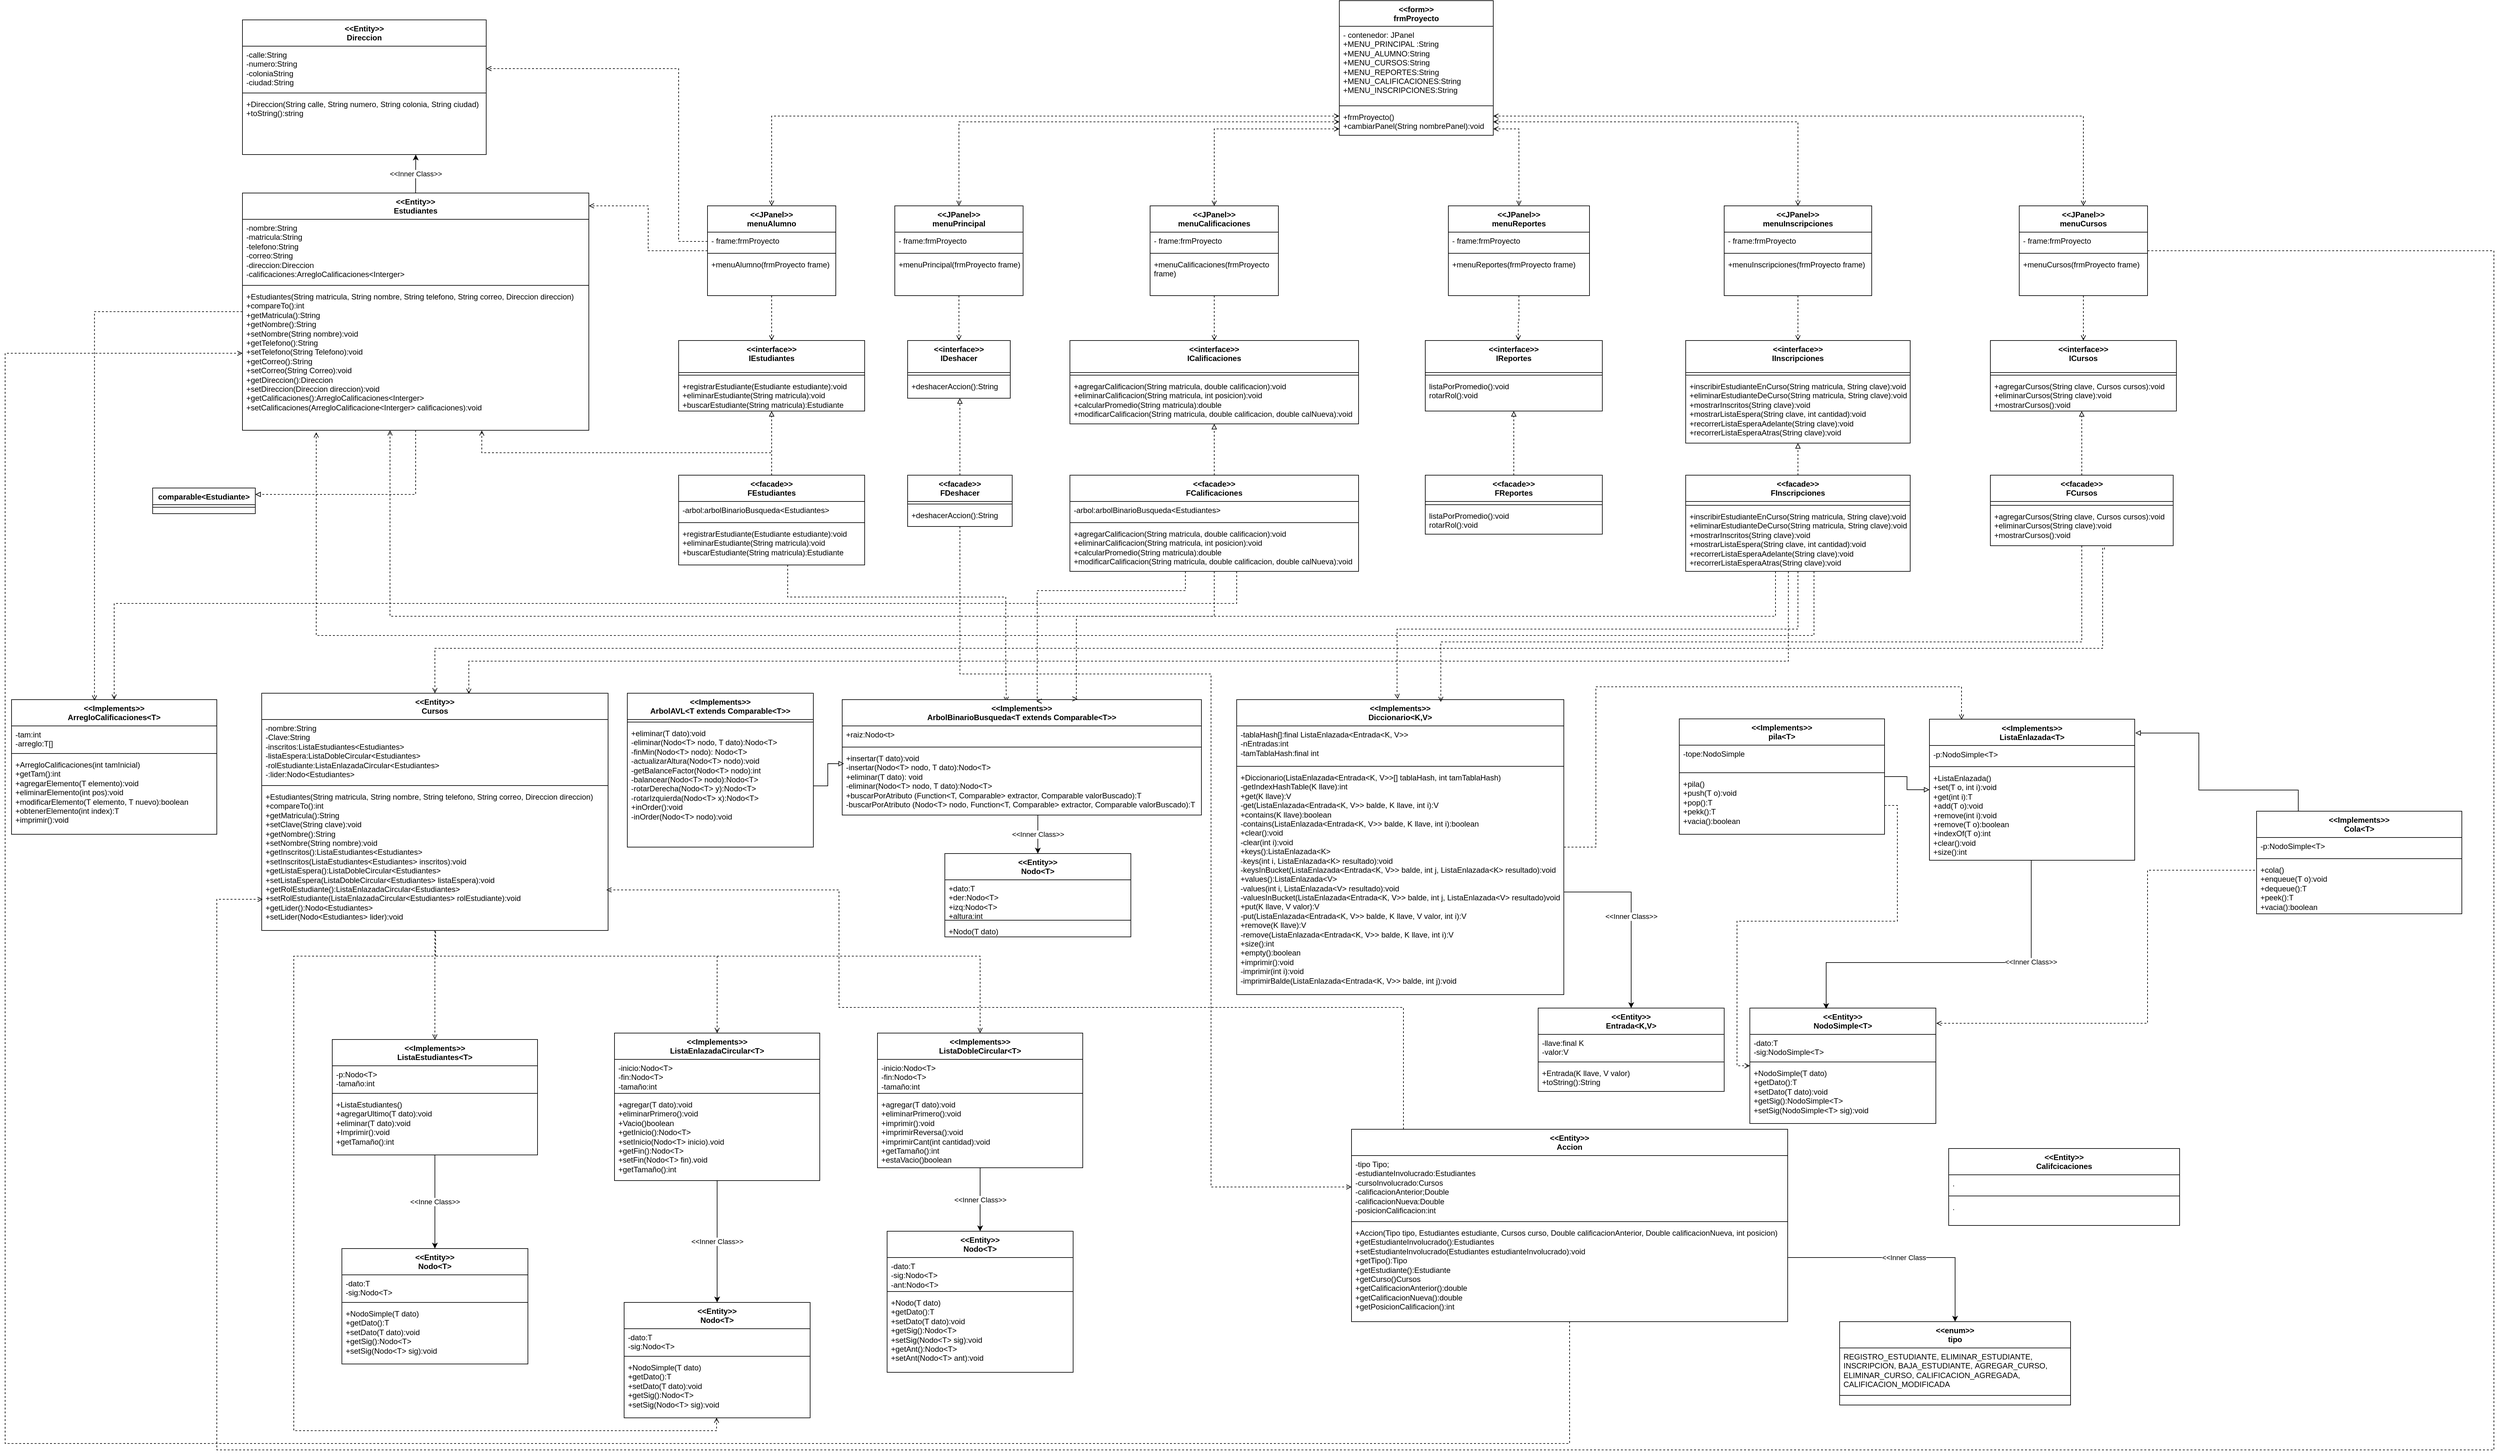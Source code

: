 <mxfile version="27.0.6">
  <diagram id="C5RBs43oDa-KdzZeNtuy" name="Page-1">
    <mxGraphModel dx="4041" dy="834" grid="1" gridSize="10" guides="1" tooltips="1" connect="1" arrows="1" fold="1" page="1" pageScale="1" pageWidth="827" pageHeight="1169" math="0" shadow="0">
      <root>
        <mxCell id="WIyWlLk6GJQsqaUBKTNV-0" />
        <mxCell id="WIyWlLk6GJQsqaUBKTNV-1" parent="WIyWlLk6GJQsqaUBKTNV-0" />
        <mxCell id="K6J4-owUTtvEKUNY4Ti0-61" style="edgeStyle=orthogonalEdgeStyle;rounded=0;orthogonalLoop=1;jettySize=auto;html=1;entryX=0.5;entryY=0;entryDx=0;entryDy=0;dashed=1;endArrow=open;endFill=0;startArrow=open;startFill=0;" edge="1" parent="WIyWlLk6GJQsqaUBKTNV-1" source="K6J4-owUTtvEKUNY4Ti0-4" target="K6J4-owUTtvEKUNY4Ti0-9">
          <mxGeometry relative="1" as="geometry">
            <Array as="points">
              <mxPoint x="-605" y="200" />
            </Array>
          </mxGeometry>
        </mxCell>
        <mxCell id="K6J4-owUTtvEKUNY4Ti0-4" value="&amp;lt;&amp;lt;form&amp;gt;&amp;gt;&lt;div&gt;frmProyecto&lt;/div&gt;" style="swimlane;fontStyle=1;align=center;verticalAlign=top;childLayout=stackLayout;horizontal=1;startSize=40;horizontalStack=0;resizeParent=1;resizeParentMax=0;resizeLast=0;collapsible=1;marginBottom=0;whiteSpace=wrap;html=1;" vertex="1" parent="WIyWlLk6GJQsqaUBKTNV-1">
          <mxGeometry x="280" y="20" width="240" height="210" as="geometry" />
        </mxCell>
        <mxCell id="K6J4-owUTtvEKUNY4Ti0-5" value="- contenedor: JPanel&lt;div&gt;+MENU_PRINCIPAL :String&lt;/div&gt;&lt;div&gt;+MENU_ALUMNO:String&lt;/div&gt;&lt;div&gt;+MENU_CURSOS:String&lt;/div&gt;&lt;div&gt;+MENU_REPORTES:String&lt;/div&gt;&lt;div&gt;+MENU_CALIFICACIONES:String&lt;/div&gt;&lt;div&gt;+MENU_INSCRIPCIONES:String&lt;/div&gt;&lt;div&gt;&lt;br&gt;&lt;/div&gt;&lt;div&gt;&lt;br&gt;&lt;/div&gt;" style="text;strokeColor=none;fillColor=none;align=left;verticalAlign=top;spacingLeft=4;spacingRight=4;overflow=hidden;rotatable=0;points=[[0,0.5],[1,0.5]];portConstraint=eastwest;whiteSpace=wrap;html=1;" vertex="1" parent="K6J4-owUTtvEKUNY4Ti0-4">
          <mxGeometry y="40" width="240" height="120" as="geometry" />
        </mxCell>
        <mxCell id="K6J4-owUTtvEKUNY4Ti0-6" value="" style="line;strokeWidth=1;fillColor=none;align=left;verticalAlign=middle;spacingTop=-1;spacingLeft=3;spacingRight=3;rotatable=0;labelPosition=right;points=[];portConstraint=eastwest;strokeColor=inherit;" vertex="1" parent="K6J4-owUTtvEKUNY4Ti0-4">
          <mxGeometry y="160" width="240" height="8" as="geometry" />
        </mxCell>
        <mxCell id="K6J4-owUTtvEKUNY4Ti0-7" value="+frmProyecto()&lt;div&gt;+cambiarPanel(String nombrePanel):void&amp;nbsp;&lt;/div&gt;" style="text;strokeColor=none;fillColor=none;align=left;verticalAlign=top;spacingLeft=4;spacingRight=4;overflow=hidden;rotatable=0;points=[[0,0.5],[1,0.5]];portConstraint=eastwest;whiteSpace=wrap;html=1;" vertex="1" parent="K6J4-owUTtvEKUNY4Ti0-4">
          <mxGeometry y="168" width="240" height="42" as="geometry" />
        </mxCell>
        <mxCell id="K6J4-owUTtvEKUNY4Ti0-9" value="&amp;lt;&amp;lt;JPanel&amp;gt;&amp;gt;&lt;div&gt;menuAlumno&lt;/div&gt;" style="swimlane;fontStyle=1;align=center;verticalAlign=top;childLayout=stackLayout;horizontal=1;startSize=41;horizontalStack=0;resizeParent=1;resizeParentMax=0;resizeLast=0;collapsible=1;marginBottom=0;whiteSpace=wrap;html=1;" vertex="1" parent="WIyWlLk6GJQsqaUBKTNV-1">
          <mxGeometry x="-705" y="340" width="200" height="140" as="geometry" />
        </mxCell>
        <mxCell id="K6J4-owUTtvEKUNY4Ti0-10" value="- frame:frmProyecto&lt;div&gt;&lt;br&gt;&lt;/div&gt;" style="text;strokeColor=none;fillColor=none;align=left;verticalAlign=top;spacingLeft=4;spacingRight=4;overflow=hidden;rotatable=0;points=[[0,0.5],[1,0.5]];portConstraint=eastwest;whiteSpace=wrap;html=1;" vertex="1" parent="K6J4-owUTtvEKUNY4Ti0-9">
          <mxGeometry y="41" width="200" height="29" as="geometry" />
        </mxCell>
        <mxCell id="K6J4-owUTtvEKUNY4Ti0-11" value="" style="line;strokeWidth=1;fillColor=none;align=left;verticalAlign=middle;spacingTop=-1;spacingLeft=3;spacingRight=3;rotatable=0;labelPosition=right;points=[];portConstraint=eastwest;strokeColor=inherit;" vertex="1" parent="K6J4-owUTtvEKUNY4Ti0-9">
          <mxGeometry y="70" width="200" height="8" as="geometry" />
        </mxCell>
        <mxCell id="K6J4-owUTtvEKUNY4Ti0-12" value="+menuAlumno(frmProyecto frame)&lt;br&gt;&lt;div&gt;&lt;br&gt;&lt;/div&gt;" style="text;strokeColor=none;fillColor=none;align=left;verticalAlign=top;spacingLeft=4;spacingRight=4;overflow=hidden;rotatable=0;points=[[0,0.5],[1,0.5]];portConstraint=eastwest;whiteSpace=wrap;html=1;" vertex="1" parent="K6J4-owUTtvEKUNY4Ti0-9">
          <mxGeometry y="78" width="200" height="62" as="geometry" />
        </mxCell>
        <mxCell id="K6J4-owUTtvEKUNY4Ti0-13" value="&amp;lt;&amp;lt;JPanel&amp;gt;&amp;gt;&lt;div&gt;menuCalificaciones&lt;/div&gt;" style="swimlane;fontStyle=1;align=center;verticalAlign=top;childLayout=stackLayout;horizontal=1;startSize=41;horizontalStack=0;resizeParent=1;resizeParentMax=0;resizeLast=0;collapsible=1;marginBottom=0;whiteSpace=wrap;html=1;" vertex="1" parent="WIyWlLk6GJQsqaUBKTNV-1">
          <mxGeometry x="-15" y="340" width="200" height="140" as="geometry" />
        </mxCell>
        <mxCell id="K6J4-owUTtvEKUNY4Ti0-14" value="- frame:frmProyecto&lt;div&gt;&lt;br&gt;&lt;/div&gt;" style="text;strokeColor=none;fillColor=none;align=left;verticalAlign=top;spacingLeft=4;spacingRight=4;overflow=hidden;rotatable=0;points=[[0,0.5],[1,0.5]];portConstraint=eastwest;whiteSpace=wrap;html=1;" vertex="1" parent="K6J4-owUTtvEKUNY4Ti0-13">
          <mxGeometry y="41" width="200" height="29" as="geometry" />
        </mxCell>
        <mxCell id="K6J4-owUTtvEKUNY4Ti0-15" value="" style="line;strokeWidth=1;fillColor=none;align=left;verticalAlign=middle;spacingTop=-1;spacingLeft=3;spacingRight=3;rotatable=0;labelPosition=right;points=[];portConstraint=eastwest;strokeColor=inherit;" vertex="1" parent="K6J4-owUTtvEKUNY4Ti0-13">
          <mxGeometry y="70" width="200" height="8" as="geometry" />
        </mxCell>
        <mxCell id="K6J4-owUTtvEKUNY4Ti0-16" value="+menuCalificaciones(frmProyecto frame)&lt;br&gt;&lt;div&gt;&lt;br&gt;&lt;/div&gt;" style="text;strokeColor=none;fillColor=none;align=left;verticalAlign=top;spacingLeft=4;spacingRight=4;overflow=hidden;rotatable=0;points=[[0,0.5],[1,0.5]];portConstraint=eastwest;whiteSpace=wrap;html=1;" vertex="1" parent="K6J4-owUTtvEKUNY4Ti0-13">
          <mxGeometry y="78" width="200" height="62" as="geometry" />
        </mxCell>
        <mxCell id="K6J4-owUTtvEKUNY4Ti0-17" value="&amp;lt;&amp;lt;JPanel&amp;gt;&amp;gt;&lt;div&gt;menuCursos&lt;/div&gt;" style="swimlane;fontStyle=1;align=center;verticalAlign=top;childLayout=stackLayout;horizontal=1;startSize=41;horizontalStack=0;resizeParent=1;resizeParentMax=0;resizeLast=0;collapsible=1;marginBottom=0;whiteSpace=wrap;html=1;" vertex="1" parent="WIyWlLk6GJQsqaUBKTNV-1">
          <mxGeometry x="1340" y="340" width="200" height="140" as="geometry" />
        </mxCell>
        <mxCell id="K6J4-owUTtvEKUNY4Ti0-18" value="- frame:frmProyecto&lt;div&gt;&lt;br&gt;&lt;/div&gt;" style="text;strokeColor=none;fillColor=none;align=left;verticalAlign=top;spacingLeft=4;spacingRight=4;overflow=hidden;rotatable=0;points=[[0,0.5],[1,0.5]];portConstraint=eastwest;whiteSpace=wrap;html=1;" vertex="1" parent="K6J4-owUTtvEKUNY4Ti0-17">
          <mxGeometry y="41" width="200" height="29" as="geometry" />
        </mxCell>
        <mxCell id="K6J4-owUTtvEKUNY4Ti0-19" value="" style="line;strokeWidth=1;fillColor=none;align=left;verticalAlign=middle;spacingTop=-1;spacingLeft=3;spacingRight=3;rotatable=0;labelPosition=right;points=[];portConstraint=eastwest;strokeColor=inherit;" vertex="1" parent="K6J4-owUTtvEKUNY4Ti0-17">
          <mxGeometry y="70" width="200" height="8" as="geometry" />
        </mxCell>
        <mxCell id="K6J4-owUTtvEKUNY4Ti0-20" value="+menuCursos(frmProyecto frame)&lt;br&gt;&lt;div&gt;&lt;br&gt;&lt;/div&gt;" style="text;strokeColor=none;fillColor=none;align=left;verticalAlign=top;spacingLeft=4;spacingRight=4;overflow=hidden;rotatable=0;points=[[0,0.5],[1,0.5]];portConstraint=eastwest;whiteSpace=wrap;html=1;" vertex="1" parent="K6J4-owUTtvEKUNY4Ti0-17">
          <mxGeometry y="78" width="200" height="62" as="geometry" />
        </mxCell>
        <mxCell id="K6J4-owUTtvEKUNY4Ti0-72" style="edgeStyle=orthogonalEdgeStyle;rounded=0;orthogonalLoop=1;jettySize=auto;html=1;entryX=0.5;entryY=0;entryDx=0;entryDy=0;endArrow=open;endFill=0;dashed=1;" edge="1" parent="WIyWlLk6GJQsqaUBKTNV-1" source="K6J4-owUTtvEKUNY4Ti0-21" target="K6J4-owUTtvEKUNY4Ti0-51">
          <mxGeometry relative="1" as="geometry" />
        </mxCell>
        <mxCell id="K6J4-owUTtvEKUNY4Ti0-21" value="&amp;lt;&amp;lt;JPanel&amp;gt;&amp;gt;&lt;div&gt;menuInscripciones&lt;/div&gt;" style="swimlane;fontStyle=1;align=center;verticalAlign=top;childLayout=stackLayout;horizontal=1;startSize=41;horizontalStack=0;resizeParent=1;resizeParentMax=0;resizeLast=0;collapsible=1;marginBottom=0;whiteSpace=wrap;html=1;" vertex="1" parent="WIyWlLk6GJQsqaUBKTNV-1">
          <mxGeometry x="880" y="340" width="230" height="140" as="geometry" />
        </mxCell>
        <mxCell id="K6J4-owUTtvEKUNY4Ti0-22" value="- frame:frmProyecto&lt;div&gt;&lt;br&gt;&lt;/div&gt;" style="text;strokeColor=none;fillColor=none;align=left;verticalAlign=top;spacingLeft=4;spacingRight=4;overflow=hidden;rotatable=0;points=[[0,0.5],[1,0.5]];portConstraint=eastwest;whiteSpace=wrap;html=1;" vertex="1" parent="K6J4-owUTtvEKUNY4Ti0-21">
          <mxGeometry y="41" width="230" height="29" as="geometry" />
        </mxCell>
        <mxCell id="K6J4-owUTtvEKUNY4Ti0-23" value="" style="line;strokeWidth=1;fillColor=none;align=left;verticalAlign=middle;spacingTop=-1;spacingLeft=3;spacingRight=3;rotatable=0;labelPosition=right;points=[];portConstraint=eastwest;strokeColor=inherit;" vertex="1" parent="K6J4-owUTtvEKUNY4Ti0-21">
          <mxGeometry y="70" width="230" height="8" as="geometry" />
        </mxCell>
        <mxCell id="K6J4-owUTtvEKUNY4Ti0-24" value="+menuInscripciones(frmProyecto frame)&lt;br&gt;&lt;div&gt;&lt;br&gt;&lt;/div&gt;" style="text;strokeColor=none;fillColor=none;align=left;verticalAlign=top;spacingLeft=4;spacingRight=4;overflow=hidden;rotatable=0;points=[[0,0.5],[1,0.5]];portConstraint=eastwest;whiteSpace=wrap;html=1;" vertex="1" parent="K6J4-owUTtvEKUNY4Ti0-21">
          <mxGeometry y="78" width="230" height="62" as="geometry" />
        </mxCell>
        <mxCell id="K6J4-owUTtvEKUNY4Ti0-25" value="&amp;lt;&amp;lt;JPanel&amp;gt;&amp;gt;&lt;div&gt;menuReportes&lt;/div&gt;" style="swimlane;fontStyle=1;align=center;verticalAlign=top;childLayout=stackLayout;horizontal=1;startSize=41;horizontalStack=0;resizeParent=1;resizeParentMax=0;resizeLast=0;collapsible=1;marginBottom=0;whiteSpace=wrap;html=1;" vertex="1" parent="WIyWlLk6GJQsqaUBKTNV-1">
          <mxGeometry x="450" y="340" width="220" height="140" as="geometry" />
        </mxCell>
        <mxCell id="K6J4-owUTtvEKUNY4Ti0-26" value="- frame:frmProyecto&lt;div&gt;&lt;br&gt;&lt;/div&gt;" style="text;strokeColor=none;fillColor=none;align=left;verticalAlign=top;spacingLeft=4;spacingRight=4;overflow=hidden;rotatable=0;points=[[0,0.5],[1,0.5]];portConstraint=eastwest;whiteSpace=wrap;html=1;" vertex="1" parent="K6J4-owUTtvEKUNY4Ti0-25">
          <mxGeometry y="41" width="220" height="29" as="geometry" />
        </mxCell>
        <mxCell id="K6J4-owUTtvEKUNY4Ti0-27" value="" style="line;strokeWidth=1;fillColor=none;align=left;verticalAlign=middle;spacingTop=-1;spacingLeft=3;spacingRight=3;rotatable=0;labelPosition=right;points=[];portConstraint=eastwest;strokeColor=inherit;" vertex="1" parent="K6J4-owUTtvEKUNY4Ti0-25">
          <mxGeometry y="70" width="220" height="8" as="geometry" />
        </mxCell>
        <mxCell id="K6J4-owUTtvEKUNY4Ti0-28" value="+menuReportes(frmProyecto frame)&lt;br&gt;&lt;div&gt;&lt;br&gt;&lt;/div&gt;" style="text;strokeColor=none;fillColor=none;align=left;verticalAlign=top;spacingLeft=4;spacingRight=4;overflow=hidden;rotatable=0;points=[[0,0.5],[1,0.5]];portConstraint=eastwest;whiteSpace=wrap;html=1;" vertex="1" parent="K6J4-owUTtvEKUNY4Ti0-25">
          <mxGeometry y="78" width="220" height="62" as="geometry" />
        </mxCell>
        <mxCell id="K6J4-owUTtvEKUNY4Ti0-29" value="&amp;lt;&amp;lt;JPanel&amp;gt;&amp;gt;&lt;div&gt;menuPrincipal&lt;/div&gt;" style="swimlane;fontStyle=1;align=center;verticalAlign=top;childLayout=stackLayout;horizontal=1;startSize=41;horizontalStack=0;resizeParent=1;resizeParentMax=0;resizeLast=0;collapsible=1;marginBottom=0;whiteSpace=wrap;html=1;" vertex="1" parent="WIyWlLk6GJQsqaUBKTNV-1">
          <mxGeometry x="-413" y="340" width="200" height="140" as="geometry" />
        </mxCell>
        <mxCell id="K6J4-owUTtvEKUNY4Ti0-30" value="- frame:frmProyecto&lt;div&gt;&lt;br&gt;&lt;/div&gt;" style="text;strokeColor=none;fillColor=none;align=left;verticalAlign=top;spacingLeft=4;spacingRight=4;overflow=hidden;rotatable=0;points=[[0,0.5],[1,0.5]];portConstraint=eastwest;whiteSpace=wrap;html=1;" vertex="1" parent="K6J4-owUTtvEKUNY4Ti0-29">
          <mxGeometry y="41" width="200" height="29" as="geometry" />
        </mxCell>
        <mxCell id="K6J4-owUTtvEKUNY4Ti0-31" value="" style="line;strokeWidth=1;fillColor=none;align=left;verticalAlign=middle;spacingTop=-1;spacingLeft=3;spacingRight=3;rotatable=0;labelPosition=right;points=[];portConstraint=eastwest;strokeColor=inherit;" vertex="1" parent="K6J4-owUTtvEKUNY4Ti0-29">
          <mxGeometry y="70" width="200" height="8" as="geometry" />
        </mxCell>
        <mxCell id="K6J4-owUTtvEKUNY4Ti0-32" value="+menuPrincipal(frmProyecto frame)&lt;div&gt;&lt;br&gt;&lt;div&gt;&lt;br&gt;&lt;/div&gt;&lt;/div&gt;" style="text;strokeColor=none;fillColor=none;align=left;verticalAlign=top;spacingLeft=4;spacingRight=4;overflow=hidden;rotatable=0;points=[[0,0.5],[1,0.5]];portConstraint=eastwest;whiteSpace=wrap;html=1;" vertex="1" parent="K6J4-owUTtvEKUNY4Ti0-29">
          <mxGeometry y="78" width="200" height="62" as="geometry" />
        </mxCell>
        <mxCell id="K6J4-owUTtvEKUNY4Ti0-40" value="&lt;div&gt;&amp;lt;&amp;lt;interface&amp;gt;&amp;gt;&lt;/div&gt;&lt;div&gt;IEstudiantes&lt;/div&gt;&lt;div&gt;&lt;br&gt;&lt;/div&gt;" style="swimlane;fontStyle=1;align=center;verticalAlign=top;childLayout=stackLayout;horizontal=1;startSize=50;horizontalStack=0;resizeParent=1;resizeParentMax=0;resizeLast=0;collapsible=1;marginBottom=0;whiteSpace=wrap;html=1;" vertex="1" parent="WIyWlLk6GJQsqaUBKTNV-1">
          <mxGeometry x="-750" y="550" width="290" height="110" as="geometry" />
        </mxCell>
        <mxCell id="K6J4-owUTtvEKUNY4Ti0-42" value="" style="line;strokeWidth=1;fillColor=none;align=left;verticalAlign=middle;spacingTop=-1;spacingLeft=3;spacingRight=3;rotatable=0;labelPosition=right;points=[];portConstraint=eastwest;strokeColor=inherit;" vertex="1" parent="K6J4-owUTtvEKUNY4Ti0-40">
          <mxGeometry y="50" width="290" height="8" as="geometry" />
        </mxCell>
        <mxCell id="K6J4-owUTtvEKUNY4Ti0-43" value="+registrarEstudiante(Estudiante estudiante):void&lt;div&gt;+eliminarEstudiante(String matricula):void&lt;/div&gt;&lt;div&gt;+buscarEstudiante(String matricula):Estudiante&lt;br&gt;&lt;div&gt;&lt;br&gt;&lt;div&gt;&lt;br&gt;&lt;div&gt;&lt;br&gt;&lt;/div&gt;&lt;/div&gt;&lt;/div&gt;&lt;/div&gt;" style="text;strokeColor=none;fillColor=none;align=left;verticalAlign=top;spacingLeft=4;spacingRight=4;overflow=hidden;rotatable=0;points=[[0,0.5],[1,0.5]];portConstraint=eastwest;whiteSpace=wrap;html=1;" vertex="1" parent="K6J4-owUTtvEKUNY4Ti0-40">
          <mxGeometry y="58" width="290" height="52" as="geometry" />
        </mxCell>
        <mxCell id="K6J4-owUTtvEKUNY4Ti0-44" value="&lt;div&gt;&amp;lt;&amp;lt;interface&amp;gt;&amp;gt;&lt;/div&gt;&lt;div&gt;ICalificaciones&lt;/div&gt;&lt;div&gt;&lt;br&gt;&lt;/div&gt;" style="swimlane;fontStyle=1;align=center;verticalAlign=top;childLayout=stackLayout;horizontal=1;startSize=50;horizontalStack=0;resizeParent=1;resizeParentMax=0;resizeLast=0;collapsible=1;marginBottom=0;whiteSpace=wrap;html=1;" vertex="1" parent="WIyWlLk6GJQsqaUBKTNV-1">
          <mxGeometry x="-140" y="550" width="450" height="130" as="geometry" />
        </mxCell>
        <mxCell id="K6J4-owUTtvEKUNY4Ti0-45" value="" style="line;strokeWidth=1;fillColor=none;align=left;verticalAlign=middle;spacingTop=-1;spacingLeft=3;spacingRight=3;rotatable=0;labelPosition=right;points=[];portConstraint=eastwest;strokeColor=inherit;" vertex="1" parent="K6J4-owUTtvEKUNY4Ti0-44">
          <mxGeometry y="50" width="450" height="8" as="geometry" />
        </mxCell>
        <mxCell id="K6J4-owUTtvEKUNY4Ti0-46" value="+agregarCalificacion(String matricula, double calificacion):void&lt;div&gt;+eliminarCalificacion(String matricula, int posicion):void&lt;/div&gt;&lt;div&gt;+calcularPromedio(String matricula):double&lt;/div&gt;&lt;div&gt;+modificarCalificacion(String matricula, double calificacion, double calNueva):void&lt;br&gt;&lt;div&gt;&lt;br&gt;&lt;div&gt;&lt;br&gt;&lt;div&gt;&lt;br&gt;&lt;/div&gt;&lt;/div&gt;&lt;/div&gt;&lt;/div&gt;" style="text;strokeColor=none;fillColor=none;align=left;verticalAlign=top;spacingLeft=4;spacingRight=4;overflow=hidden;rotatable=0;points=[[0,0.5],[1,0.5]];portConstraint=eastwest;whiteSpace=wrap;html=1;" vertex="1" parent="K6J4-owUTtvEKUNY4Ti0-44">
          <mxGeometry y="58" width="450" height="72" as="geometry" />
        </mxCell>
        <mxCell id="K6J4-owUTtvEKUNY4Ti0-48" value="&lt;div&gt;&amp;lt;&amp;lt;interface&amp;gt;&amp;gt;&lt;/div&gt;&lt;div&gt;ICursos&lt;/div&gt;&lt;div&gt;&lt;br&gt;&lt;/div&gt;" style="swimlane;fontStyle=1;align=center;verticalAlign=top;childLayout=stackLayout;horizontal=1;startSize=50;horizontalStack=0;resizeParent=1;resizeParentMax=0;resizeLast=0;collapsible=1;marginBottom=0;whiteSpace=wrap;html=1;" vertex="1" parent="WIyWlLk6GJQsqaUBKTNV-1">
          <mxGeometry x="1295" y="550" width="290" height="110" as="geometry" />
        </mxCell>
        <mxCell id="K6J4-owUTtvEKUNY4Ti0-49" value="" style="line;strokeWidth=1;fillColor=none;align=left;verticalAlign=middle;spacingTop=-1;spacingLeft=3;spacingRight=3;rotatable=0;labelPosition=right;points=[];portConstraint=eastwest;strokeColor=inherit;" vertex="1" parent="K6J4-owUTtvEKUNY4Ti0-48">
          <mxGeometry y="50" width="290" height="8" as="geometry" />
        </mxCell>
        <mxCell id="K6J4-owUTtvEKUNY4Ti0-50" value="+agregarCursos(String clave, Cursos cursos):void&lt;div&gt;+eliminarCursos(String clave):void&lt;/div&gt;&lt;div&gt;+mostrarCursos():void&lt;br&gt;&lt;div&gt;&lt;br&gt;&lt;div&gt;&lt;br&gt;&lt;div&gt;&lt;br&gt;&lt;/div&gt;&lt;/div&gt;&lt;/div&gt;&lt;/div&gt;" style="text;strokeColor=none;fillColor=none;align=left;verticalAlign=top;spacingLeft=4;spacingRight=4;overflow=hidden;rotatable=0;points=[[0,0.5],[1,0.5]];portConstraint=eastwest;whiteSpace=wrap;html=1;" vertex="1" parent="K6J4-owUTtvEKUNY4Ti0-48">
          <mxGeometry y="58" width="290" height="52" as="geometry" />
        </mxCell>
        <mxCell id="K6J4-owUTtvEKUNY4Ti0-51" value="&lt;div&gt;&amp;lt;&amp;lt;interface&amp;gt;&amp;gt;&lt;/div&gt;&lt;div&gt;IInscripciones&lt;/div&gt;&lt;div&gt;&lt;br&gt;&lt;/div&gt;" style="swimlane;fontStyle=1;align=center;verticalAlign=top;childLayout=stackLayout;horizontal=1;startSize=50;horizontalStack=0;resizeParent=1;resizeParentMax=0;resizeLast=0;collapsible=1;marginBottom=0;whiteSpace=wrap;html=1;" vertex="1" parent="WIyWlLk6GJQsqaUBKTNV-1">
          <mxGeometry x="820" y="550" width="350" height="160" as="geometry" />
        </mxCell>
        <mxCell id="K6J4-owUTtvEKUNY4Ti0-52" value="" style="line;strokeWidth=1;fillColor=none;align=left;verticalAlign=middle;spacingTop=-1;spacingLeft=3;spacingRight=3;rotatable=0;labelPosition=right;points=[];portConstraint=eastwest;strokeColor=inherit;" vertex="1" parent="K6J4-owUTtvEKUNY4Ti0-51">
          <mxGeometry y="50" width="350" height="8" as="geometry" />
        </mxCell>
        <mxCell id="K6J4-owUTtvEKUNY4Ti0-53" value="&lt;div&gt;+inscribirEstudianteEnCurso(String matricula, String clave):void&lt;/div&gt;&lt;div&gt;+eliminarEstudianteDeCurso(String matricula, String clave)&lt;span style=&quot;background-color: transparent; color: light-dark(rgb(0, 0, 0), rgb(255, 255, 255));&quot;&gt;:void&lt;/span&gt;&lt;/div&gt;&lt;div&gt;+mostrarInscritos(String clave)&lt;span style=&quot;background-color: transparent; color: light-dark(rgb(0, 0, 0), rgb(255, 255, 255));&quot;&gt;:void&lt;/span&gt;&lt;/div&gt;&lt;div&gt;+mostrarListaEspera(String clave, int cantidad)&lt;span style=&quot;background-color: transparent; color: light-dark(rgb(0, 0, 0), rgb(255, 255, 255));&quot;&gt;:void&lt;/span&gt;&lt;/div&gt;&lt;div&gt;+recorrerListaEsperaAdelante(String clave)&lt;span style=&quot;background-color: transparent; color: light-dark(rgb(0, 0, 0), rgb(255, 255, 255));&quot;&gt;:void&lt;/span&gt;&lt;/div&gt;&lt;div&gt;+recorrerListaEsperaAtras(String clave)&lt;span style=&quot;background-color: transparent; color: light-dark(rgb(0, 0, 0), rgb(255, 255, 255));&quot;&gt;:void&lt;/span&gt;&lt;/div&gt;" style="text;strokeColor=none;fillColor=none;align=left;verticalAlign=top;spacingLeft=4;spacingRight=4;overflow=hidden;rotatable=0;points=[[0,0.5],[1,0.5]];portConstraint=eastwest;whiteSpace=wrap;html=1;" vertex="1" parent="K6J4-owUTtvEKUNY4Ti0-51">
          <mxGeometry y="58" width="350" height="102" as="geometry" />
        </mxCell>
        <mxCell id="K6J4-owUTtvEKUNY4Ti0-55" value="&lt;div&gt;&amp;lt;&amp;lt;interface&amp;gt;&amp;gt;&lt;/div&gt;&lt;div&gt;IReportes&lt;/div&gt;&lt;div&gt;&lt;br&gt;&lt;/div&gt;" style="swimlane;fontStyle=1;align=center;verticalAlign=top;childLayout=stackLayout;horizontal=1;startSize=50;horizontalStack=0;resizeParent=1;resizeParentMax=0;resizeLast=0;collapsible=1;marginBottom=0;whiteSpace=wrap;html=1;" vertex="1" parent="WIyWlLk6GJQsqaUBKTNV-1">
          <mxGeometry x="414" y="550" width="276" height="110" as="geometry" />
        </mxCell>
        <mxCell id="K6J4-owUTtvEKUNY4Ti0-56" value="" style="line;strokeWidth=1;fillColor=none;align=left;verticalAlign=middle;spacingTop=-1;spacingLeft=3;spacingRight=3;rotatable=0;labelPosition=right;points=[];portConstraint=eastwest;strokeColor=inherit;" vertex="1" parent="K6J4-owUTtvEKUNY4Ti0-55">
          <mxGeometry y="50" width="276" height="8" as="geometry" />
        </mxCell>
        <mxCell id="K6J4-owUTtvEKUNY4Ti0-57" value="listaPorPromedio():void&lt;div&gt;rotarRol():void&lt;/div&gt;" style="text;strokeColor=none;fillColor=none;align=left;verticalAlign=top;spacingLeft=4;spacingRight=4;overflow=hidden;rotatable=0;points=[[0,0.5],[1,0.5]];portConstraint=eastwest;whiteSpace=wrap;html=1;" vertex="1" parent="K6J4-owUTtvEKUNY4Ti0-55">
          <mxGeometry y="58" width="276" height="52" as="geometry" />
        </mxCell>
        <mxCell id="K6J4-owUTtvEKUNY4Ti0-58" value="&lt;div&gt;&amp;lt;&amp;lt;interface&amp;gt;&amp;gt;&lt;/div&gt;&lt;div&gt;IDeshacer&lt;/div&gt;" style="swimlane;fontStyle=1;align=center;verticalAlign=top;childLayout=stackLayout;horizontal=1;startSize=50;horizontalStack=0;resizeParent=1;resizeParentMax=0;resizeLast=0;collapsible=1;marginBottom=0;whiteSpace=wrap;html=1;" vertex="1" parent="WIyWlLk6GJQsqaUBKTNV-1">
          <mxGeometry x="-393" y="550" width="160" height="90" as="geometry" />
        </mxCell>
        <mxCell id="K6J4-owUTtvEKUNY4Ti0-59" value="" style="line;strokeWidth=1;fillColor=none;align=left;verticalAlign=middle;spacingTop=-1;spacingLeft=3;spacingRight=3;rotatable=0;labelPosition=right;points=[];portConstraint=eastwest;strokeColor=inherit;" vertex="1" parent="K6J4-owUTtvEKUNY4Ti0-58">
          <mxGeometry y="50" width="160" height="8" as="geometry" />
        </mxCell>
        <mxCell id="K6J4-owUTtvEKUNY4Ti0-60" value="+deshacerAccion():String" style="text;strokeColor=none;fillColor=none;align=left;verticalAlign=top;spacingLeft=4;spacingRight=4;overflow=hidden;rotatable=0;points=[[0,0.5],[1,0.5]];portConstraint=eastwest;whiteSpace=wrap;html=1;" vertex="1" parent="K6J4-owUTtvEKUNY4Ti0-58">
          <mxGeometry y="58" width="160" height="32" as="geometry" />
        </mxCell>
        <mxCell id="K6J4-owUTtvEKUNY4Ti0-62" style="edgeStyle=orthogonalEdgeStyle;rounded=0;orthogonalLoop=1;jettySize=auto;html=1;entryX=0.5;entryY=0;entryDx=0;entryDy=0;dashed=1;endArrow=open;endFill=0;startArrow=open;startFill=0;" edge="1" parent="WIyWlLk6GJQsqaUBKTNV-1" source="K6J4-owUTtvEKUNY4Ti0-7" target="K6J4-owUTtvEKUNY4Ti0-29">
          <mxGeometry relative="1" as="geometry" />
        </mxCell>
        <mxCell id="K6J4-owUTtvEKUNY4Ti0-63" style="edgeStyle=orthogonalEdgeStyle;rounded=0;orthogonalLoop=1;jettySize=auto;html=1;dashed=1;endArrow=open;endFill=0;startArrow=open;startFill=0;" edge="1" parent="WIyWlLk6GJQsqaUBKTNV-1" source="K6J4-owUTtvEKUNY4Ti0-7" target="K6J4-owUTtvEKUNY4Ti0-13">
          <mxGeometry relative="1" as="geometry">
            <Array as="points">
              <mxPoint x="85" y="220" />
            </Array>
          </mxGeometry>
        </mxCell>
        <mxCell id="K6J4-owUTtvEKUNY4Ti0-64" style="edgeStyle=orthogonalEdgeStyle;rounded=0;orthogonalLoop=1;jettySize=auto;html=1;entryX=0.5;entryY=0;entryDx=0;entryDy=0;dashed=1;endArrow=open;endFill=0;startArrow=open;startFill=0;" edge="1" parent="WIyWlLk6GJQsqaUBKTNV-1" source="K6J4-owUTtvEKUNY4Ti0-7" target="K6J4-owUTtvEKUNY4Ti0-17">
          <mxGeometry relative="1" as="geometry">
            <Array as="points">
              <mxPoint x="1440" y="200" />
            </Array>
          </mxGeometry>
        </mxCell>
        <mxCell id="K6J4-owUTtvEKUNY4Ti0-65" style="edgeStyle=orthogonalEdgeStyle;rounded=0;orthogonalLoop=1;jettySize=auto;html=1;dashed=1;endArrow=open;endFill=0;startArrow=open;startFill=0;" edge="1" parent="WIyWlLk6GJQsqaUBKTNV-1" source="K6J4-owUTtvEKUNY4Ti0-7" target="K6J4-owUTtvEKUNY4Ti0-21">
          <mxGeometry relative="1" as="geometry" />
        </mxCell>
        <mxCell id="K6J4-owUTtvEKUNY4Ti0-66" style="edgeStyle=orthogonalEdgeStyle;rounded=0;orthogonalLoop=1;jettySize=auto;html=1;dashed=1;endArrow=open;endFill=0;startArrow=open;startFill=0;" edge="1" parent="WIyWlLk6GJQsqaUBKTNV-1" source="K6J4-owUTtvEKUNY4Ti0-7" target="K6J4-owUTtvEKUNY4Ti0-25">
          <mxGeometry relative="1" as="geometry">
            <Array as="points">
              <mxPoint x="560" y="220" />
            </Array>
          </mxGeometry>
        </mxCell>
        <mxCell id="K6J4-owUTtvEKUNY4Ti0-67" style="edgeStyle=orthogonalEdgeStyle;rounded=0;orthogonalLoop=1;jettySize=auto;html=1;exitX=0.5;exitY=1;exitDx=0;exitDy=0;exitPerimeter=0;endArrow=open;endFill=0;dashed=1;" edge="1" parent="WIyWlLk6GJQsqaUBKTNV-1" source="K6J4-owUTtvEKUNY4Ti0-12" target="K6J4-owUTtvEKUNY4Ti0-40">
          <mxGeometry relative="1" as="geometry">
            <Array as="points" />
          </mxGeometry>
        </mxCell>
        <mxCell id="K6J4-owUTtvEKUNY4Ti0-69" style="edgeStyle=orthogonalEdgeStyle;rounded=0;orthogonalLoop=1;jettySize=auto;html=1;entryX=0.5;entryY=0;entryDx=0;entryDy=0;dashed=1;endArrow=open;endFill=0;" edge="1" parent="WIyWlLk6GJQsqaUBKTNV-1" source="K6J4-owUTtvEKUNY4Ti0-32" target="K6J4-owUTtvEKUNY4Ti0-58">
          <mxGeometry relative="1" as="geometry">
            <Array as="points">
              <mxPoint x="-313" y="449" />
              <mxPoint x="-313" y="550" />
            </Array>
          </mxGeometry>
        </mxCell>
        <mxCell id="K6J4-owUTtvEKUNY4Ti0-70" style="edgeStyle=orthogonalEdgeStyle;rounded=0;orthogonalLoop=1;jettySize=auto;html=1;entryX=0.5;entryY=0;entryDx=0;entryDy=0;dashed=1;endArrow=open;endFill=0;" edge="1" parent="WIyWlLk6GJQsqaUBKTNV-1" source="K6J4-owUTtvEKUNY4Ti0-16" target="K6J4-owUTtvEKUNY4Ti0-44">
          <mxGeometry relative="1" as="geometry">
            <Array as="points">
              <mxPoint x="85" y="530" />
              <mxPoint x="85" y="530" />
            </Array>
          </mxGeometry>
        </mxCell>
        <mxCell id="K6J4-owUTtvEKUNY4Ti0-71" style="edgeStyle=orthogonalEdgeStyle;rounded=0;orthogonalLoop=1;jettySize=auto;html=1;dashed=1;endArrow=open;endFill=0;" edge="1" parent="WIyWlLk6GJQsqaUBKTNV-1" source="K6J4-owUTtvEKUNY4Ti0-28">
          <mxGeometry relative="1" as="geometry">
            <mxPoint x="559" y="550" as="targetPoint" />
            <Array as="points">
              <mxPoint x="560" y="520" />
              <mxPoint x="559" y="520" />
            </Array>
          </mxGeometry>
        </mxCell>
        <mxCell id="K6J4-owUTtvEKUNY4Ti0-73" style="edgeStyle=orthogonalEdgeStyle;rounded=0;orthogonalLoop=1;jettySize=auto;html=1;entryX=0.5;entryY=0;entryDx=0;entryDy=0;dashed=1;endArrow=open;endFill=0;" edge="1" parent="WIyWlLk6GJQsqaUBKTNV-1" source="K6J4-owUTtvEKUNY4Ti0-20" target="K6J4-owUTtvEKUNY4Ti0-48">
          <mxGeometry relative="1" as="geometry">
            <Array as="points">
              <mxPoint x="1440" y="490" />
              <mxPoint x="1440" y="490" />
            </Array>
          </mxGeometry>
        </mxCell>
        <mxCell id="K6J4-owUTtvEKUNY4Ti0-199" style="edgeStyle=orthogonalEdgeStyle;rounded=0;orthogonalLoop=1;jettySize=auto;html=1;endArrow=open;endFill=0;dashed=1;entryX=0.457;entryY=0.02;entryDx=0;entryDy=0;entryPerimeter=0;" edge="1" parent="WIyWlLk6GJQsqaUBKTNV-1" source="K6J4-owUTtvEKUNY4Ti0-81" target="K6J4-owUTtvEKUNY4Ti0-119">
          <mxGeometry relative="1" as="geometry">
            <mxPoint x="-250" y="1060" as="targetPoint" />
            <Array as="points">
              <mxPoint x="-580" y="950" />
              <mxPoint x="-240" y="950" />
              <mxPoint x="-240" y="1060" />
            </Array>
          </mxGeometry>
        </mxCell>
        <mxCell id="K6J4-owUTtvEKUNY4Ti0-81" value="&amp;lt;&amp;lt;facade&amp;gt;&amp;gt;&lt;div&gt;FEstudiantes&lt;/div&gt;" style="swimlane;fontStyle=1;align=center;verticalAlign=top;childLayout=stackLayout;horizontal=1;startSize=41;horizontalStack=0;resizeParent=1;resizeParentMax=0;resizeLast=0;collapsible=1;marginBottom=0;whiteSpace=wrap;html=1;" vertex="1" parent="WIyWlLk6GJQsqaUBKTNV-1">
          <mxGeometry x="-750" y="760" width="290" height="140" as="geometry" />
        </mxCell>
        <mxCell id="K6J4-owUTtvEKUNY4Ti0-82" value="&lt;div&gt;-arbol:arbolBinarioBusqueda&amp;lt;Estudiantes&amp;gt;&lt;/div&gt;" style="text;strokeColor=none;fillColor=none;align=left;verticalAlign=top;spacingLeft=4;spacingRight=4;overflow=hidden;rotatable=0;points=[[0,0.5],[1,0.5]];portConstraint=eastwest;whiteSpace=wrap;html=1;" vertex="1" parent="K6J4-owUTtvEKUNY4Ti0-81">
          <mxGeometry y="41" width="290" height="29" as="geometry" />
        </mxCell>
        <mxCell id="K6J4-owUTtvEKUNY4Ti0-83" value="" style="line;strokeWidth=1;fillColor=none;align=left;verticalAlign=middle;spacingTop=-1;spacingLeft=3;spacingRight=3;rotatable=0;labelPosition=right;points=[];portConstraint=eastwest;strokeColor=inherit;" vertex="1" parent="K6J4-owUTtvEKUNY4Ti0-81">
          <mxGeometry y="70" width="290" height="8" as="geometry" />
        </mxCell>
        <mxCell id="K6J4-owUTtvEKUNY4Ti0-84" value="&lt;div&gt;+registrarEstudiante(Estudiante estudiante):void&lt;div&gt;+eliminarEstudiante(String matricula):void&lt;/div&gt;&lt;div&gt;+buscarEstudiante(String matricula):Estudiante&lt;/div&gt;&lt;/div&gt;" style="text;strokeColor=none;fillColor=none;align=left;verticalAlign=top;spacingLeft=4;spacingRight=4;overflow=hidden;rotatable=0;points=[[0,0.5],[1,0.5]];portConstraint=eastwest;whiteSpace=wrap;html=1;" vertex="1" parent="K6J4-owUTtvEKUNY4Ti0-81">
          <mxGeometry y="78" width="290" height="62" as="geometry" />
        </mxCell>
        <mxCell id="K6J4-owUTtvEKUNY4Ti0-261" style="edgeStyle=orthogonalEdgeStyle;rounded=0;orthogonalLoop=1;jettySize=auto;html=1;dashed=1;endArrow=open;endFill=0;" edge="1" parent="WIyWlLk6GJQsqaUBKTNV-1" source="K6J4-owUTtvEKUNY4Ti0-85" target="K6J4-owUTtvEKUNY4Ti0-251">
          <mxGeometry relative="1" as="geometry">
            <Array as="points">
              <mxPoint x="-312" y="1070" />
              <mxPoint x="80" y="1070" />
              <mxPoint x="80" y="1870" />
            </Array>
          </mxGeometry>
        </mxCell>
        <mxCell id="K6J4-owUTtvEKUNY4Ti0-85" value="&amp;lt;&amp;lt;facade&amp;gt;&amp;gt;&lt;div&gt;FDeshacer&lt;/div&gt;" style="swimlane;fontStyle=1;align=center;verticalAlign=top;childLayout=stackLayout;horizontal=1;startSize=41;horizontalStack=0;resizeParent=1;resizeParentMax=0;resizeLast=0;collapsible=1;marginBottom=0;whiteSpace=wrap;html=1;" vertex="1" parent="WIyWlLk6GJQsqaUBKTNV-1">
          <mxGeometry x="-393" y="760" width="163" height="80" as="geometry" />
        </mxCell>
        <mxCell id="K6J4-owUTtvEKUNY4Ti0-87" value="" style="line;strokeWidth=1;fillColor=none;align=left;verticalAlign=middle;spacingTop=-1;spacingLeft=3;spacingRight=3;rotatable=0;labelPosition=right;points=[];portConstraint=eastwest;strokeColor=inherit;" vertex="1" parent="K6J4-owUTtvEKUNY4Ti0-85">
          <mxGeometry y="41" width="163" height="8" as="geometry" />
        </mxCell>
        <mxCell id="K6J4-owUTtvEKUNY4Ti0-88" value="&lt;span style=&quot;color: rgb(0, 0, 0); font-family: Helvetica; font-size: 12px; font-style: normal; font-variant-ligatures: normal; font-variant-caps: normal; font-weight: 400; letter-spacing: normal; orphans: 2; text-align: left; text-indent: 0px; text-transform: none; widows: 2; word-spacing: 0px; -webkit-text-stroke-width: 0px; white-space: normal; text-decoration-thickness: initial; text-decoration-style: initial; text-decoration-color: initial; float: none; background-color: rgb(255, 255, 255); display: inline !important;&quot;&gt;+deshacerAccion():String&lt;/span&gt;&lt;div&gt;&lt;br/&gt;&lt;/div&gt;" style="text;strokeColor=none;fillColor=none;align=left;verticalAlign=top;spacingLeft=4;spacingRight=4;overflow=hidden;rotatable=0;points=[[0,0.5],[1,0.5]];portConstraint=eastwest;whiteSpace=wrap;html=1;" vertex="1" parent="K6J4-owUTtvEKUNY4Ti0-85">
          <mxGeometry y="49" width="163" height="31" as="geometry" />
        </mxCell>
        <mxCell id="K6J4-owUTtvEKUNY4Ti0-110" style="edgeStyle=orthogonalEdgeStyle;rounded=0;orthogonalLoop=1;jettySize=auto;html=1;entryX=0.5;entryY=1;entryDx=0;entryDy=0;dashed=1;endArrow=block;endFill=0;" edge="1" parent="WIyWlLk6GJQsqaUBKTNV-1" source="K6J4-owUTtvEKUNY4Ti0-89" target="K6J4-owUTtvEKUNY4Ti0-44">
          <mxGeometry relative="1" as="geometry" />
        </mxCell>
        <mxCell id="K6J4-owUTtvEKUNY4Ti0-203" style="edgeStyle=orthogonalEdgeStyle;rounded=0;orthogonalLoop=1;jettySize=auto;html=1;entryX=0.5;entryY=0;entryDx=0;entryDy=0;endArrow=open;endFill=0;dashed=1;" edge="1" parent="WIyWlLk6GJQsqaUBKTNV-1" source="K6J4-owUTtvEKUNY4Ti0-89" target="K6J4-owUTtvEKUNY4Ti0-134">
          <mxGeometry relative="1" as="geometry">
            <Array as="points">
              <mxPoint x="120" y="960" />
              <mxPoint x="-1630" y="960" />
            </Array>
          </mxGeometry>
        </mxCell>
        <mxCell id="K6J4-owUTtvEKUNY4Ti0-89" value="&amp;lt;&amp;lt;facade&amp;gt;&amp;gt;&lt;div&gt;FCalificaciones&lt;/div&gt;" style="swimlane;fontStyle=1;align=center;verticalAlign=top;childLayout=stackLayout;horizontal=1;startSize=41;horizontalStack=0;resizeParent=1;resizeParentMax=0;resizeLast=0;collapsible=1;marginBottom=0;whiteSpace=wrap;html=1;" vertex="1" parent="WIyWlLk6GJQsqaUBKTNV-1">
          <mxGeometry x="-140" y="760" width="450" height="150" as="geometry" />
        </mxCell>
        <mxCell id="K6J4-owUTtvEKUNY4Ti0-90" value="-arbol:arbolBinarioBusqueda&amp;lt;Estudiantes&amp;gt;" style="text;strokeColor=none;fillColor=none;align=left;verticalAlign=top;spacingLeft=4;spacingRight=4;overflow=hidden;rotatable=0;points=[[0,0.5],[1,0.5]];portConstraint=eastwest;whiteSpace=wrap;html=1;" vertex="1" parent="K6J4-owUTtvEKUNY4Ti0-89">
          <mxGeometry y="41" width="450" height="29" as="geometry" />
        </mxCell>
        <mxCell id="K6J4-owUTtvEKUNY4Ti0-91" value="" style="line;strokeWidth=1;fillColor=none;align=left;verticalAlign=middle;spacingTop=-1;spacingLeft=3;spacingRight=3;rotatable=0;labelPosition=right;points=[];portConstraint=eastwest;strokeColor=inherit;" vertex="1" parent="K6J4-owUTtvEKUNY4Ti0-89">
          <mxGeometry y="70" width="450" height="8" as="geometry" />
        </mxCell>
        <mxCell id="K6J4-owUTtvEKUNY4Ti0-92" value="+agregarCalificacion(String matricula, double calificacion):void&lt;div&gt;+eliminarCalificacion(String matricula, int posicion):void&lt;/div&gt;&lt;div&gt;+calcularPromedio(String matricula):double&lt;/div&gt;&lt;div&gt;+modificarCalificacion(String matricula, double calificacion, double calNueva):void&lt;br&gt;&lt;div&gt;&lt;br&gt;&lt;div&gt;&lt;br&gt;&lt;div&gt;&lt;br&gt;&lt;/div&gt;&lt;/div&gt;&lt;/div&gt;&lt;/div&gt;" style="text;strokeColor=none;fillColor=none;align=left;verticalAlign=top;spacingLeft=4;spacingRight=4;overflow=hidden;rotatable=0;points=[[0,0.5],[1,0.5]];portConstraint=eastwest;whiteSpace=wrap;html=1;" vertex="1" parent="K6J4-owUTtvEKUNY4Ti0-89">
          <mxGeometry y="78" width="450" height="72" as="geometry" />
        </mxCell>
        <mxCell id="K6J4-owUTtvEKUNY4Ti0-111" style="edgeStyle=orthogonalEdgeStyle;rounded=0;orthogonalLoop=1;jettySize=auto;html=1;entryX=0.5;entryY=1;entryDx=0;entryDy=0;endArrow=block;endFill=0;dashed=1;" edge="1" parent="WIyWlLk6GJQsqaUBKTNV-1" source="K6J4-owUTtvEKUNY4Ti0-93" target="K6J4-owUTtvEKUNY4Ti0-55">
          <mxGeometry relative="1" as="geometry">
            <Array as="points">
              <mxPoint x="552" y="710" />
              <mxPoint x="552" y="710" />
            </Array>
          </mxGeometry>
        </mxCell>
        <mxCell id="K6J4-owUTtvEKUNY4Ti0-93" value="&amp;lt;&amp;lt;facade&amp;gt;&amp;gt;&lt;div&gt;FReportes&lt;/div&gt;" style="swimlane;fontStyle=1;align=center;verticalAlign=top;childLayout=stackLayout;horizontal=1;startSize=41;horizontalStack=0;resizeParent=1;resizeParentMax=0;resizeLast=0;collapsible=1;marginBottom=0;whiteSpace=wrap;html=1;" vertex="1" parent="WIyWlLk6GJQsqaUBKTNV-1">
          <mxGeometry x="414" y="760" width="276" height="92" as="geometry" />
        </mxCell>
        <mxCell id="K6J4-owUTtvEKUNY4Ti0-94" value="&lt;div&gt;&lt;br&gt;&lt;/div&gt;" style="text;strokeColor=none;fillColor=none;align=left;verticalAlign=top;spacingLeft=4;spacingRight=4;overflow=hidden;rotatable=0;points=[[0,0.5],[1,0.5]];portConstraint=eastwest;whiteSpace=wrap;html=1;" vertex="1" parent="K6J4-owUTtvEKUNY4Ti0-93">
          <mxGeometry y="41" width="276" height="1" as="geometry" />
        </mxCell>
        <mxCell id="K6J4-owUTtvEKUNY4Ti0-95" value="" style="line;strokeWidth=1;fillColor=none;align=left;verticalAlign=middle;spacingTop=-1;spacingLeft=3;spacingRight=3;rotatable=0;labelPosition=right;points=[];portConstraint=eastwest;strokeColor=inherit;" vertex="1" parent="K6J4-owUTtvEKUNY4Ti0-93">
          <mxGeometry y="42" width="276" height="8" as="geometry" />
        </mxCell>
        <mxCell id="K6J4-owUTtvEKUNY4Ti0-96" value="&lt;div&gt;&lt;div&gt;&lt;div&gt;&lt;div&gt;listaPorPromedio():void&lt;div&gt;rotarRol():void&lt;/div&gt;&lt;/div&gt;&lt;/div&gt;&lt;/div&gt;&lt;/div&gt;" style="text;strokeColor=none;fillColor=none;align=left;verticalAlign=top;spacingLeft=4;spacingRight=4;overflow=hidden;rotatable=0;points=[[0,0.5],[1,0.5]];portConstraint=eastwest;whiteSpace=wrap;html=1;" vertex="1" parent="K6J4-owUTtvEKUNY4Ti0-93">
          <mxGeometry y="50" width="276" height="42" as="geometry" />
        </mxCell>
        <mxCell id="K6J4-owUTtvEKUNY4Ti0-201" style="edgeStyle=orthogonalEdgeStyle;rounded=0;orthogonalLoop=1;jettySize=auto;html=1;entryX=0.492;entryY=-0.002;entryDx=0;entryDy=0;dashed=1;endArrow=open;endFill=0;entryPerimeter=0;" edge="1" parent="WIyWlLk6GJQsqaUBKTNV-1" source="K6J4-owUTtvEKUNY4Ti0-97" target="K6J4-owUTtvEKUNY4Ti0-158">
          <mxGeometry relative="1" as="geometry">
            <Array as="points">
              <mxPoint x="995" y="1000" />
              <mxPoint x="370" y="1000" />
              <mxPoint x="370" y="1100" />
              <mxPoint x="371" y="1100" />
            </Array>
          </mxGeometry>
        </mxCell>
        <mxCell id="K6J4-owUTtvEKUNY4Ti0-97" value="&amp;lt;&amp;lt;facade&amp;gt;&amp;gt;&lt;div&gt;FInscripciones&lt;/div&gt;" style="swimlane;fontStyle=1;align=center;verticalAlign=top;childLayout=stackLayout;horizontal=1;startSize=41;horizontalStack=0;resizeParent=1;resizeParentMax=0;resizeLast=0;collapsible=1;marginBottom=0;whiteSpace=wrap;html=1;" vertex="1" parent="WIyWlLk6GJQsqaUBKTNV-1">
          <mxGeometry x="820" y="760" width="350" height="150" as="geometry" />
        </mxCell>
        <mxCell id="K6J4-owUTtvEKUNY4Ti0-98" value="&lt;div&gt;&lt;br&gt;&lt;/div&gt;" style="text;strokeColor=none;fillColor=none;align=left;verticalAlign=top;spacingLeft=4;spacingRight=4;overflow=hidden;rotatable=0;points=[[0,0.5],[1,0.5]];portConstraint=eastwest;whiteSpace=wrap;html=1;" vertex="1" parent="K6J4-owUTtvEKUNY4Ti0-97">
          <mxGeometry y="41" width="350" height="1" as="geometry" />
        </mxCell>
        <mxCell id="K6J4-owUTtvEKUNY4Ti0-101" value="&lt;div&gt;&lt;br&gt;&lt;/div&gt;" style="text;strokeColor=none;fillColor=none;align=left;verticalAlign=top;spacingLeft=4;spacingRight=4;overflow=hidden;rotatable=0;points=[[0,0.5],[1,0.5]];portConstraint=eastwest;whiteSpace=wrap;html=1;" vertex="1" parent="K6J4-owUTtvEKUNY4Ti0-97">
          <mxGeometry y="42" width="350" height="1" as="geometry" />
        </mxCell>
        <mxCell id="K6J4-owUTtvEKUNY4Ti0-99" value="" style="line;strokeWidth=1;fillColor=none;align=left;verticalAlign=middle;spacingTop=-1;spacingLeft=3;spacingRight=3;rotatable=0;labelPosition=right;points=[];portConstraint=eastwest;strokeColor=inherit;" vertex="1" parent="K6J4-owUTtvEKUNY4Ti0-97">
          <mxGeometry y="43" width="350" height="8" as="geometry" />
        </mxCell>
        <mxCell id="K6J4-owUTtvEKUNY4Ti0-100" value="&lt;div&gt;+inscribirEstudianteEnCurso(String matricula, String clave):void&lt;/div&gt;&lt;div&gt;+eliminarEstudianteDeCurso(String matricula, String clave)&lt;span style=&quot;background-color: transparent; color: light-dark(rgb(0, 0, 0), rgb(255, 255, 255));&quot;&gt;:void&lt;/span&gt;&lt;/div&gt;&lt;div&gt;+mostrarInscritos(String clave)&lt;span style=&quot;background-color: transparent; color: light-dark(rgb(0, 0, 0), rgb(255, 255, 255));&quot;&gt;:void&lt;/span&gt;&lt;/div&gt;&lt;div&gt;+mostrarListaEspera(String clave, int cantidad)&lt;span style=&quot;background-color: transparent; color: light-dark(rgb(0, 0, 0), rgb(255, 255, 255));&quot;&gt;:void&lt;/span&gt;&lt;/div&gt;&lt;div&gt;+recorrerListaEsperaAdelante(String clave)&lt;span style=&quot;background-color: transparent; color: light-dark(rgb(0, 0, 0), rgb(255, 255, 255));&quot;&gt;:void&lt;/span&gt;&lt;/div&gt;&lt;div&gt;+recorrerListaEsperaAtras(String clave)&lt;span style=&quot;background-color: transparent; color: light-dark(rgb(0, 0, 0), rgb(255, 255, 255));&quot;&gt;:void&lt;/span&gt;&lt;/div&gt;" style="text;strokeColor=none;fillColor=none;align=left;verticalAlign=top;spacingLeft=4;spacingRight=4;overflow=hidden;rotatable=0;points=[[0,0.5],[1,0.5]];portConstraint=eastwest;whiteSpace=wrap;html=1;" vertex="1" parent="K6J4-owUTtvEKUNY4Ti0-97">
          <mxGeometry y="51" width="350" height="99" as="geometry" />
        </mxCell>
        <mxCell id="K6J4-owUTtvEKUNY4Ti0-232" style="edgeStyle=orthogonalEdgeStyle;rounded=0;orthogonalLoop=1;jettySize=auto;html=1;entryX=0.5;entryY=0;entryDx=0;entryDy=0;dashed=1;endArrow=open;endFill=0;exitX=0.624;exitY=1.099;exitDx=0;exitDy=0;exitPerimeter=0;" edge="1" parent="WIyWlLk6GJQsqaUBKTNV-1" source="K6J4-owUTtvEKUNY4Ti0-106" target="K6J4-owUTtvEKUNY4Ti0-223">
          <mxGeometry relative="1" as="geometry">
            <Array as="points">
              <mxPoint x="1473" y="873" />
              <mxPoint x="1470" y="873" />
              <mxPoint x="1470" y="1030" />
              <mxPoint x="-1130" y="1030" />
            </Array>
          </mxGeometry>
        </mxCell>
        <mxCell id="K6J4-owUTtvEKUNY4Ti0-102" value="&amp;lt;&amp;lt;facade&amp;gt;&amp;gt;&lt;div&gt;FCursos&lt;/div&gt;" style="swimlane;fontStyle=1;align=center;verticalAlign=top;childLayout=stackLayout;horizontal=1;startSize=41;horizontalStack=0;resizeParent=1;resizeParentMax=0;resizeLast=0;collapsible=1;marginBottom=0;whiteSpace=wrap;html=1;" vertex="1" parent="WIyWlLk6GJQsqaUBKTNV-1">
          <mxGeometry x="1295" y="760" width="285" height="110" as="geometry" />
        </mxCell>
        <mxCell id="K6J4-owUTtvEKUNY4Ti0-103" value="&lt;div&gt;&lt;br&gt;&lt;/div&gt;" style="text;strokeColor=none;fillColor=none;align=left;verticalAlign=top;spacingLeft=4;spacingRight=4;overflow=hidden;rotatable=0;points=[[0,0.5],[1,0.5]];portConstraint=eastwest;whiteSpace=wrap;html=1;" vertex="1" parent="K6J4-owUTtvEKUNY4Ti0-102">
          <mxGeometry y="41" width="285" height="1" as="geometry" />
        </mxCell>
        <mxCell id="K6J4-owUTtvEKUNY4Ti0-104" value="&lt;div&gt;&lt;br&gt;&lt;/div&gt;" style="text;strokeColor=none;fillColor=none;align=left;verticalAlign=top;spacingLeft=4;spacingRight=4;overflow=hidden;rotatable=0;points=[[0,0.5],[1,0.5]];portConstraint=eastwest;whiteSpace=wrap;html=1;" vertex="1" parent="K6J4-owUTtvEKUNY4Ti0-102">
          <mxGeometry y="42" width="285" height="1" as="geometry" />
        </mxCell>
        <mxCell id="K6J4-owUTtvEKUNY4Ti0-105" value="" style="line;strokeWidth=1;fillColor=none;align=left;verticalAlign=middle;spacingTop=-1;spacingLeft=3;spacingRight=3;rotatable=0;labelPosition=right;points=[];portConstraint=eastwest;strokeColor=inherit;" vertex="1" parent="K6J4-owUTtvEKUNY4Ti0-102">
          <mxGeometry y="43" width="285" height="8" as="geometry" />
        </mxCell>
        <mxCell id="K6J4-owUTtvEKUNY4Ti0-106" value="+agregarCursos(String clave, Cursos cursos):void&lt;div&gt;+eliminarCursos(String clave):void&lt;/div&gt;&lt;div&gt;+mostrarCursos():void&lt;br&gt;&lt;div&gt;&lt;br&gt;&lt;div&gt;&lt;br&gt;&lt;div&gt;&lt;br&gt;&lt;/div&gt;&lt;/div&gt;&lt;/div&gt;&lt;/div&gt;" style="text;strokeColor=none;fillColor=none;align=left;verticalAlign=top;spacingLeft=4;spacingRight=4;overflow=hidden;rotatable=0;points=[[0,0.5],[1,0.5]];portConstraint=eastwest;whiteSpace=wrap;html=1;" vertex="1" parent="K6J4-owUTtvEKUNY4Ti0-102">
          <mxGeometry y="51" width="285" height="59" as="geometry" />
        </mxCell>
        <mxCell id="K6J4-owUTtvEKUNY4Ti0-107" style="edgeStyle=orthogonalEdgeStyle;rounded=0;orthogonalLoop=1;jettySize=auto;html=1;entryX=0.5;entryY=1;entryDx=0;entryDy=0;entryPerimeter=0;dashed=1;endArrow=block;endFill=0;" edge="1" parent="WIyWlLk6GJQsqaUBKTNV-1" source="K6J4-owUTtvEKUNY4Ti0-81" target="K6J4-owUTtvEKUNY4Ti0-43">
          <mxGeometry relative="1" as="geometry">
            <Array as="points" />
          </mxGeometry>
        </mxCell>
        <mxCell id="K6J4-owUTtvEKUNY4Ti0-109" style="edgeStyle=orthogonalEdgeStyle;rounded=0;orthogonalLoop=1;jettySize=auto;html=1;entryX=0.509;entryY=1;entryDx=0;entryDy=0;entryPerimeter=0;endArrow=block;endFill=0;dashed=1;" edge="1" parent="WIyWlLk6GJQsqaUBKTNV-1" source="K6J4-owUTtvEKUNY4Ti0-85" target="K6J4-owUTtvEKUNY4Ti0-60">
          <mxGeometry relative="1" as="geometry" />
        </mxCell>
        <mxCell id="K6J4-owUTtvEKUNY4Ti0-112" style="edgeStyle=orthogonalEdgeStyle;rounded=0;orthogonalLoop=1;jettySize=auto;html=1;entryX=0.5;entryY=1;entryDx=0;entryDy=0;entryPerimeter=0;dashed=1;endArrow=block;endFill=0;" edge="1" parent="WIyWlLk6GJQsqaUBKTNV-1" source="K6J4-owUTtvEKUNY4Ti0-97" target="K6J4-owUTtvEKUNY4Ti0-53">
          <mxGeometry relative="1" as="geometry" />
        </mxCell>
        <mxCell id="K6J4-owUTtvEKUNY4Ti0-114" style="edgeStyle=orthogonalEdgeStyle;rounded=0;orthogonalLoop=1;jettySize=auto;html=1;entryX=0.491;entryY=1;entryDx=0;entryDy=0;entryPerimeter=0;endArrow=block;endFill=0;dashed=1;" edge="1" parent="WIyWlLk6GJQsqaUBKTNV-1" source="K6J4-owUTtvEKUNY4Ti0-102" target="K6J4-owUTtvEKUNY4Ti0-50">
          <mxGeometry relative="1" as="geometry" />
        </mxCell>
        <mxCell id="K6J4-owUTtvEKUNY4Ti0-115" value="&amp;lt;&amp;lt;Implements&amp;gt;&amp;gt;&lt;div&gt;ArbolAVL&amp;lt;T extends Comparable&amp;lt;T&amp;gt;&amp;gt;&lt;/div&gt;" style="swimlane;fontStyle=1;align=center;verticalAlign=top;childLayout=stackLayout;horizontal=1;startSize=41;horizontalStack=0;resizeParent=1;resizeParentMax=0;resizeLast=0;collapsible=1;marginBottom=0;whiteSpace=wrap;html=1;" vertex="1" parent="WIyWlLk6GJQsqaUBKTNV-1">
          <mxGeometry x="-830" y="1100" width="290" height="240" as="geometry">
            <mxRectangle x="-760" y="1090" width="250" height="41" as="alternateBounds" />
          </mxGeometry>
        </mxCell>
        <mxCell id="K6J4-owUTtvEKUNY4Ti0-117" value="" style="line;strokeWidth=1;fillColor=none;align=left;verticalAlign=middle;spacingTop=-1;spacingLeft=3;spacingRight=3;rotatable=0;labelPosition=right;points=[];portConstraint=eastwest;strokeColor=inherit;" vertex="1" parent="K6J4-owUTtvEKUNY4Ti0-115">
          <mxGeometry y="41" width="290" height="8" as="geometry" />
        </mxCell>
        <mxCell id="K6J4-owUTtvEKUNY4Ti0-118" value="+eliminar(T dato):void&lt;div&gt;-eliminar(Nodo&amp;lt;T&amp;gt; nodo, T dato):Nodo&amp;lt;T&amp;gt;&lt;/div&gt;&lt;div&gt;-finMin(&lt;span style=&quot;background-color: transparent; color: light-dark(rgb(0, 0, 0), rgb(255, 255, 255));&quot;&gt;Nodo&amp;lt;T&amp;gt; nodo&lt;/span&gt;&lt;span style=&quot;background-color: transparent; color: light-dark(rgb(0, 0, 0), rgb(255, 255, 255));&quot;&gt;): Nodo&amp;lt;T&amp;gt;&lt;/span&gt;&lt;/div&gt;&lt;div&gt;&lt;span style=&quot;background-color: transparent; color: light-dark(rgb(0, 0, 0), rgb(255, 255, 255));&quot;&gt;-actualizarAltura(&lt;/span&gt;&lt;span style=&quot;background-color: transparent; color: light-dark(rgb(0, 0, 0), rgb(255, 255, 255));&quot;&gt;Nodo&amp;lt;T&amp;gt; nodo&lt;/span&gt;&lt;span style=&quot;background-color: transparent; color: light-dark(rgb(0, 0, 0), rgb(255, 255, 255));&quot;&gt;):void&lt;/span&gt;&lt;/div&gt;&lt;div&gt;&lt;span style=&quot;background-color: transparent; color: light-dark(rgb(0, 0, 0), rgb(255, 255, 255));&quot;&gt;-getBalanceFactor(&lt;/span&gt;&lt;span style=&quot;background-color: transparent; color: light-dark(rgb(0, 0, 0), rgb(255, 255, 255));&quot;&gt;Nodo&amp;lt;T&amp;gt; nodo&lt;/span&gt;&lt;span style=&quot;background-color: transparent; color: light-dark(rgb(0, 0, 0), rgb(255, 255, 255));&quot;&gt;):int&lt;/span&gt;&lt;/div&gt;&lt;div&gt;&lt;span style=&quot;background-color: transparent; color: light-dark(rgb(0, 0, 0), rgb(255, 255, 255));&quot;&gt;-balancear&lt;/span&gt;&lt;span style=&quot;background-color: transparent; color: light-dark(rgb(0, 0, 0), rgb(255, 255, 255));&quot;&gt;(&lt;/span&gt;&lt;span style=&quot;background-color: transparent; color: light-dark(rgb(0, 0, 0), rgb(255, 255, 255));&quot;&gt;Nodo&amp;lt;T&amp;gt; nodo&lt;/span&gt;&lt;span style=&quot;background-color: transparent; color: light-dark(rgb(0, 0, 0), rgb(255, 255, 255));&quot;&gt;):Nodo&amp;lt;T&amp;gt;&lt;/span&gt;&lt;/div&gt;&lt;div&gt;&lt;span style=&quot;background-color: transparent; color: light-dark(rgb(0, 0, 0), rgb(255, 255, 255));&quot;&gt;-rotarDerecha&lt;/span&gt;&lt;span style=&quot;background-color: transparent;&quot;&gt;(Nodo&amp;lt;T&amp;gt; y):Nodo&amp;lt;T&amp;gt;&lt;/span&gt;&lt;/div&gt;&lt;div&gt;&lt;span style=&quot;background-color: transparent;&quot;&gt;-rotarIzquierda(Nodo&amp;lt;T&amp;gt; x):&lt;/span&gt;&lt;span style=&quot;background-color: transparent; color: light-dark(rgb(0, 0, 0), rgb(255, 255, 255));&quot;&gt;Nodo&amp;lt;T&amp;gt;&lt;/span&gt;&lt;/div&gt;&lt;div&gt;&lt;span style=&quot;background-color: transparent; color: light-dark(rgb(0, 0, 0), rgb(255, 255, 255));&quot;&gt;+inOrder():void&lt;/span&gt;&lt;/div&gt;&lt;div&gt;&lt;span style=&quot;background-color: transparent; color: light-dark(rgb(0, 0, 0), rgb(255, 255, 255));&quot;&gt;-inOrder(Nodo&amp;lt;T&amp;gt; nodo):void&lt;/span&gt;&lt;/div&gt;&lt;div&gt;&lt;span style=&quot;background-color: transparent; color: light-dark(rgb(0, 0, 0), rgb(255, 255, 255));&quot;&gt;&lt;br&gt;&lt;/span&gt;&lt;/div&gt;&lt;div&gt;&lt;br&gt;&lt;/div&gt;" style="text;strokeColor=none;fillColor=none;align=left;verticalAlign=top;spacingLeft=4;spacingRight=4;overflow=hidden;rotatable=0;points=[[0,0.5],[1,0.5]];portConstraint=eastwest;whiteSpace=wrap;html=1;" vertex="1" parent="K6J4-owUTtvEKUNY4Ti0-115">
          <mxGeometry y="49" width="290" height="191" as="geometry" />
        </mxCell>
        <mxCell id="K6J4-owUTtvEKUNY4Ti0-119" value="&amp;lt;&amp;lt;Implements&amp;gt;&amp;gt;&lt;div&gt;ArbolBinarioBusqueda&amp;lt;T extends Comparable&amp;lt;T&amp;gt;&amp;gt;&lt;/div&gt;" style="swimlane;fontStyle=1;align=center;verticalAlign=top;childLayout=stackLayout;horizontal=1;startSize=41;horizontalStack=0;resizeParent=1;resizeParentMax=0;resizeLast=0;collapsible=1;marginBottom=0;whiteSpace=wrap;html=1;" vertex="1" parent="WIyWlLk6GJQsqaUBKTNV-1">
          <mxGeometry x="-495" y="1110" width="560" height="180" as="geometry">
            <mxRectangle x="-400" y="1080" width="320" height="41" as="alternateBounds" />
          </mxGeometry>
        </mxCell>
        <mxCell id="K6J4-owUTtvEKUNY4Ti0-120" value="+raiz:Nodo&amp;lt;t&amp;gt;" style="text;strokeColor=none;fillColor=none;align=left;verticalAlign=top;spacingLeft=4;spacingRight=4;overflow=hidden;rotatable=0;points=[[0,0.5],[1,0.5]];portConstraint=eastwest;whiteSpace=wrap;html=1;" vertex="1" parent="K6J4-owUTtvEKUNY4Ti0-119">
          <mxGeometry y="41" width="560" height="29" as="geometry" />
        </mxCell>
        <mxCell id="K6J4-owUTtvEKUNY4Ti0-121" value="" style="line;strokeWidth=1;fillColor=none;align=left;verticalAlign=middle;spacingTop=-1;spacingLeft=3;spacingRight=3;rotatable=0;labelPosition=right;points=[];portConstraint=eastwest;strokeColor=inherit;" vertex="1" parent="K6J4-owUTtvEKUNY4Ti0-119">
          <mxGeometry y="70" width="560" height="8" as="geometry" />
        </mxCell>
        <mxCell id="K6J4-owUTtvEKUNY4Ti0-122" value="+insertar(T dato):void&lt;div&gt;-insertar(Nodo&amp;lt;T&amp;gt; nodo, T dato):Nodo&amp;lt;T&amp;gt;&lt;/div&gt;&lt;div&gt;+eliminar(T dato): void&lt;/div&gt;&lt;div&gt;-eliminar(&lt;span style=&quot;background-color: transparent; color: light-dark(rgb(0, 0, 0), rgb(255, 255, 255));&quot;&gt;Nodo&amp;lt;T&amp;gt; nodo, T dato&lt;/span&gt;&lt;span style=&quot;background-color: transparent; color: light-dark(rgb(0, 0, 0), rgb(255, 255, 255));&quot;&gt;):Nodo&amp;lt;T&amp;gt;&lt;/span&gt;&lt;/div&gt;&lt;div&gt;&lt;span style=&quot;background-color: transparent; color: light-dark(rgb(0, 0, 0), rgb(255, 255, 255));&quot;&gt;+buscarPorAtributo&amp;nbsp;&lt;/span&gt;&lt;span style=&quot;background-color: transparent;&quot;&gt;(Function&amp;lt;T, Comparable&amp;gt; extractor, Comparable valorBuscado):T&lt;/span&gt;&lt;/div&gt;&lt;div&gt;&lt;span style=&quot;color: light-dark(rgb(0, 0, 0), rgb(255, 255, 255)); background-color: transparent;&quot;&gt;-buscarPorAtributo&amp;nbsp;&lt;/span&gt;&lt;span style=&quot;background-color: transparent;&quot;&gt;(Nodo&amp;lt;T&amp;gt; nodo, Function&amp;lt;T, Comparable&amp;gt; extractor, Comparable valorBuscado):T&lt;/span&gt;&lt;span style=&quot;background-color: transparent;&quot;&gt;&lt;/span&gt;&lt;/div&gt;&lt;div&gt;&lt;span style=&quot;background-color: transparent;&quot;&gt;&lt;br&gt;&lt;/span&gt;&lt;/div&gt;" style="text;strokeColor=none;fillColor=none;align=left;verticalAlign=top;spacingLeft=4;spacingRight=4;overflow=hidden;rotatable=0;points=[[0,0.5],[1,0.5]];portConstraint=eastwest;whiteSpace=wrap;html=1;" vertex="1" parent="K6J4-owUTtvEKUNY4Ti0-119">
          <mxGeometry y="78" width="560" height="102" as="geometry" />
        </mxCell>
        <mxCell id="K6J4-owUTtvEKUNY4Ti0-123" value="&amp;lt;&amp;lt;Entity&amp;gt;&amp;gt;&lt;div&gt;Nodo&amp;lt;T&amp;gt;&lt;/div&gt;" style="swimlane;fontStyle=1;align=center;verticalAlign=top;childLayout=stackLayout;horizontal=1;startSize=41;horizontalStack=0;resizeParent=1;resizeParentMax=0;resizeLast=0;collapsible=1;marginBottom=0;whiteSpace=wrap;html=1;" vertex="1" parent="WIyWlLk6GJQsqaUBKTNV-1">
          <mxGeometry x="-335" y="1350" width="290" height="130" as="geometry">
            <mxRectangle x="-275" y="1360" width="100" height="41" as="alternateBounds" />
          </mxGeometry>
        </mxCell>
        <mxCell id="K6J4-owUTtvEKUNY4Ti0-124" value="&lt;div&gt;+dato:T&lt;/div&gt;&lt;div&gt;+der:&lt;span style=&quot;background-color: transparent; color: light-dark(rgb(0, 0, 0), rgb(255, 255, 255));&quot;&gt;Nodo&amp;lt;T&amp;gt;&lt;/span&gt;&lt;span style=&quot;background-color: transparent; color: light-dark(rgb(0, 0, 0), rgb(255, 255, 255));&quot;&gt;&amp;nbsp;&lt;/span&gt;&lt;/div&gt;&lt;div&gt;+izq:&lt;span style=&quot;color: light-dark(rgb(0, 0, 0), rgb(255, 255, 255)); background-color: transparent;&quot;&gt;Nodo&amp;lt;T&amp;gt;&lt;/span&gt;&lt;span style=&quot;background-color: transparent; color: light-dark(rgb(0, 0, 0), rgb(255, 255, 255));&quot;&gt;&lt;/span&gt;&lt;/div&gt;&lt;div&gt;+altura:int&lt;/div&gt;" style="text;strokeColor=none;fillColor=none;align=left;verticalAlign=top;spacingLeft=4;spacingRight=4;overflow=hidden;rotatable=0;points=[[0,0.5],[1,0.5]];portConstraint=eastwest;whiteSpace=wrap;html=1;" vertex="1" parent="K6J4-owUTtvEKUNY4Ti0-123">
          <mxGeometry y="41" width="290" height="59" as="geometry" />
        </mxCell>
        <mxCell id="K6J4-owUTtvEKUNY4Ti0-125" value="" style="line;strokeWidth=1;fillColor=none;align=left;verticalAlign=middle;spacingTop=-1;spacingLeft=3;spacingRight=3;rotatable=0;labelPosition=right;points=[];portConstraint=eastwest;strokeColor=inherit;" vertex="1" parent="K6J4-owUTtvEKUNY4Ti0-123">
          <mxGeometry y="100" width="290" height="8" as="geometry" />
        </mxCell>
        <mxCell id="K6J4-owUTtvEKUNY4Ti0-126" value="+Nodo(T dato)" style="text;strokeColor=none;fillColor=none;align=left;verticalAlign=top;spacingLeft=4;spacingRight=4;overflow=hidden;rotatable=0;points=[[0,0.5],[1,0.5]];portConstraint=eastwest;whiteSpace=wrap;html=1;" vertex="1" parent="K6J4-owUTtvEKUNY4Ti0-123">
          <mxGeometry y="108" width="290" height="22" as="geometry" />
        </mxCell>
        <mxCell id="K6J4-owUTtvEKUNY4Ti0-129" style="edgeStyle=orthogonalEdgeStyle;rounded=0;orthogonalLoop=1;jettySize=auto;html=1;entryX=0.005;entryY=0.214;entryDx=0;entryDy=0;entryPerimeter=0;endArrow=block;endFill=0;" edge="1" parent="WIyWlLk6GJQsqaUBKTNV-1" source="K6J4-owUTtvEKUNY4Ti0-118" target="K6J4-owUTtvEKUNY4Ti0-122">
          <mxGeometry relative="1" as="geometry" />
        </mxCell>
        <mxCell id="K6J4-owUTtvEKUNY4Ti0-130" value="&amp;lt;&amp;lt;Inner Class&amp;gt;&amp;gt;" style="edgeStyle=orthogonalEdgeStyle;rounded=0;orthogonalLoop=1;jettySize=auto;html=1;entryX=0.5;entryY=0;entryDx=0;entryDy=0;endArrow=classic;startFill=0;endFill=1;" edge="1" parent="WIyWlLk6GJQsqaUBKTNV-1" source="K6J4-owUTtvEKUNY4Ti0-122" target="K6J4-owUTtvEKUNY4Ti0-123">
          <mxGeometry relative="1" as="geometry">
            <Array as="points">
              <mxPoint x="-130" y="1270" />
              <mxPoint x="-130" y="1270" />
            </Array>
          </mxGeometry>
        </mxCell>
        <mxCell id="K6J4-owUTtvEKUNY4Ti0-134" value="&amp;lt;&amp;lt;Implements&amp;gt;&amp;gt;&lt;div&gt;ArregloCalificaciones&amp;lt;T&amp;gt;&lt;/div&gt;" style="swimlane;fontStyle=1;align=center;verticalAlign=top;childLayout=stackLayout;horizontal=1;startSize=41;horizontalStack=0;resizeParent=1;resizeParentMax=0;resizeLast=0;collapsible=1;marginBottom=0;whiteSpace=wrap;html=1;" vertex="1" parent="WIyWlLk6GJQsqaUBKTNV-1">
          <mxGeometry x="-1790" y="1110" width="320" height="210" as="geometry">
            <mxRectangle x="-1210" y="1080" width="170" height="41" as="alternateBounds" />
          </mxGeometry>
        </mxCell>
        <mxCell id="K6J4-owUTtvEKUNY4Ti0-135" value="-tam:int&lt;div&gt;-arreglo:T[]&lt;/div&gt;" style="text;strokeColor=none;fillColor=none;align=left;verticalAlign=top;spacingLeft=4;spacingRight=4;overflow=hidden;rotatable=0;points=[[0,0.5],[1,0.5]];portConstraint=eastwest;whiteSpace=wrap;html=1;" vertex="1" parent="K6J4-owUTtvEKUNY4Ti0-134">
          <mxGeometry y="41" width="320" height="39" as="geometry" />
        </mxCell>
        <mxCell id="K6J4-owUTtvEKUNY4Ti0-136" value="" style="line;strokeWidth=1;fillColor=none;align=left;verticalAlign=middle;spacingTop=-1;spacingLeft=3;spacingRight=3;rotatable=0;labelPosition=right;points=[];portConstraint=eastwest;strokeColor=inherit;" vertex="1" parent="K6J4-owUTtvEKUNY4Ti0-134">
          <mxGeometry y="80" width="320" height="8" as="geometry" />
        </mxCell>
        <mxCell id="K6J4-owUTtvEKUNY4Ti0-137" value="&lt;div&gt;&lt;span style=&quot;background-color: transparent;&quot;&gt;+ArregloCalificaciones(int tamInicial)&lt;/span&gt;&lt;/div&gt;&lt;div&gt;&lt;span style=&quot;background-color: transparent;&quot;&gt;+getTam():int&lt;/span&gt;&lt;/div&gt;&lt;div&gt;&lt;span style=&quot;background-color: transparent;&quot;&gt;+&lt;/span&gt;&lt;span style=&quot;background-color: transparent;&quot;&gt;agregarElemento(T elemento):void&lt;/span&gt;&lt;/div&gt;&lt;div&gt;&lt;span style=&quot;background-color: transparent;&quot;&gt;+&lt;/span&gt;&lt;span style=&quot;background-color: transparent;&quot;&gt;eliminarElemento(int pos):void&lt;/span&gt;&lt;/div&gt;&lt;div&gt;&lt;span style=&quot;background-color: transparent;&quot;&gt;+modificarElemento(T elemento, T nuevo):boolean&lt;/span&gt;&lt;/div&gt;&lt;div&gt;&lt;span style=&quot;background-color: transparent;&quot;&gt;+obtenerElemento(int index):T&lt;/span&gt;&lt;/div&gt;&lt;div&gt;&lt;span style=&quot;background-color: transparent;&quot;&gt;+imprimir():void&lt;/span&gt;&lt;/div&gt;" style="text;strokeColor=none;fillColor=none;align=left;verticalAlign=top;spacingLeft=4;spacingRight=4;overflow=hidden;rotatable=0;points=[[0,0.5],[1,0.5]];portConstraint=eastwest;whiteSpace=wrap;html=1;" vertex="1" parent="K6J4-owUTtvEKUNY4Ti0-134">
          <mxGeometry y="88" width="320" height="122" as="geometry" />
        </mxCell>
        <mxCell id="K6J4-owUTtvEKUNY4Ti0-138" value="&amp;lt;&amp;lt;Implements&amp;gt;&amp;gt;&lt;div&gt;Cola&amp;lt;T&amp;gt;&lt;/div&gt;" style="swimlane;fontStyle=1;align=center;verticalAlign=top;childLayout=stackLayout;horizontal=1;startSize=41;horizontalStack=0;resizeParent=1;resizeParentMax=0;resizeLast=0;collapsible=1;marginBottom=0;whiteSpace=wrap;html=1;" vertex="1" parent="WIyWlLk6GJQsqaUBKTNV-1">
          <mxGeometry x="1710" y="1284" width="320" height="160" as="geometry">
            <mxRectangle x="1710" y="1284" width="130" height="41" as="alternateBounds" />
          </mxGeometry>
        </mxCell>
        <mxCell id="K6J4-owUTtvEKUNY4Ti0-139" value="-p:NodoSimple&amp;lt;T&amp;gt;" style="text;strokeColor=none;fillColor=none;align=left;verticalAlign=top;spacingLeft=4;spacingRight=4;overflow=hidden;rotatable=0;points=[[0,0.5],[1,0.5]];portConstraint=eastwest;whiteSpace=wrap;html=1;" vertex="1" parent="K6J4-owUTtvEKUNY4Ti0-138">
          <mxGeometry y="41" width="320" height="29" as="geometry" />
        </mxCell>
        <mxCell id="K6J4-owUTtvEKUNY4Ti0-140" value="" style="line;strokeWidth=1;fillColor=none;align=left;verticalAlign=middle;spacingTop=-1;spacingLeft=3;spacingRight=3;rotatable=0;labelPosition=right;points=[];portConstraint=eastwest;strokeColor=inherit;" vertex="1" parent="K6J4-owUTtvEKUNY4Ti0-138">
          <mxGeometry y="70" width="320" height="8" as="geometry" />
        </mxCell>
        <mxCell id="K6J4-owUTtvEKUNY4Ti0-141" value="+cola()&lt;div&gt;+enqueue(T o):void&lt;/div&gt;&lt;div&gt;+dequeue():T&lt;/div&gt;&lt;div&gt;+peek():T&lt;/div&gt;&lt;div&gt;+vacia():boolean&lt;/div&gt;" style="text;strokeColor=none;fillColor=none;align=left;verticalAlign=top;spacingLeft=4;spacingRight=4;overflow=hidden;rotatable=0;points=[[0,0.5],[1,0.5]];portConstraint=eastwest;whiteSpace=wrap;html=1;" vertex="1" parent="K6J4-owUTtvEKUNY4Ti0-138">
          <mxGeometry y="78" width="320" height="82" as="geometry" />
        </mxCell>
        <mxCell id="K6J4-owUTtvEKUNY4Ti0-142" value="&amp;lt;&amp;lt;Implements&amp;gt;&amp;gt;&lt;div&gt;ListaEnlazada&amp;lt;T&amp;gt;&lt;/div&gt;" style="swimlane;fontStyle=1;align=center;verticalAlign=top;childLayout=stackLayout;horizontal=1;startSize=41;horizontalStack=0;resizeParent=1;resizeParentMax=0;resizeLast=0;collapsible=1;marginBottom=0;whiteSpace=wrap;html=1;" vertex="1" parent="WIyWlLk6GJQsqaUBKTNV-1">
          <mxGeometry x="1200" y="1140.5" width="320" height="220" as="geometry">
            <mxRectangle x="1230" y="1128" width="140" height="41" as="alternateBounds" />
          </mxGeometry>
        </mxCell>
        <mxCell id="K6J4-owUTtvEKUNY4Ti0-143" value="-p:NodoSimple&amp;lt;T&amp;gt;" style="text;strokeColor=none;fillColor=none;align=left;verticalAlign=top;spacingLeft=4;spacingRight=4;overflow=hidden;rotatable=0;points=[[0,0.5],[1,0.5]];portConstraint=eastwest;whiteSpace=wrap;html=1;" vertex="1" parent="K6J4-owUTtvEKUNY4Ti0-142">
          <mxGeometry y="41" width="320" height="29" as="geometry" />
        </mxCell>
        <mxCell id="K6J4-owUTtvEKUNY4Ti0-144" value="" style="line;strokeWidth=1;fillColor=none;align=left;verticalAlign=middle;spacingTop=-1;spacingLeft=3;spacingRight=3;rotatable=0;labelPosition=right;points=[];portConstraint=eastwest;strokeColor=inherit;" vertex="1" parent="K6J4-owUTtvEKUNY4Ti0-142">
          <mxGeometry y="70" width="320" height="8" as="geometry" />
        </mxCell>
        <mxCell id="K6J4-owUTtvEKUNY4Ti0-145" value="+ListaEnlazada()&lt;div&gt;+set(T o, int i):void&lt;/div&gt;&lt;div&gt;+get(int i):T&lt;/div&gt;&lt;div&gt;+add(T o):void&lt;/div&gt;&lt;div&gt;+remove(int i):void&amp;nbsp;&lt;/div&gt;&lt;div&gt;+remove(T o):boolean&lt;/div&gt;&lt;div&gt;+indexOf(T o):int&lt;/div&gt;&lt;div&gt;+clear():void&lt;/div&gt;&lt;div&gt;+size():int&lt;/div&gt;" style="text;strokeColor=none;fillColor=none;align=left;verticalAlign=top;spacingLeft=4;spacingRight=4;overflow=hidden;rotatable=0;points=[[0,0.5],[1,0.5]];portConstraint=eastwest;whiteSpace=wrap;html=1;" vertex="1" parent="K6J4-owUTtvEKUNY4Ti0-142">
          <mxGeometry y="78" width="320" height="142" as="geometry" />
        </mxCell>
        <mxCell id="K6J4-owUTtvEKUNY4Ti0-146" value="&amp;lt;&amp;lt;Entity&amp;gt;&amp;gt;&lt;div&gt;NodoSimple&amp;lt;T&amp;gt;&lt;/div&gt;" style="swimlane;fontStyle=1;align=center;verticalAlign=top;childLayout=stackLayout;horizontal=1;startSize=41;horizontalStack=0;resizeParent=1;resizeParentMax=0;resizeLast=0;collapsible=1;marginBottom=0;whiteSpace=wrap;html=1;" vertex="1" parent="WIyWlLk6GJQsqaUBKTNV-1">
          <mxGeometry x="920" y="1591" width="290" height="180" as="geometry">
            <mxRectangle x="920" y="1591" width="130" height="41" as="alternateBounds" />
          </mxGeometry>
        </mxCell>
        <mxCell id="K6J4-owUTtvEKUNY4Ti0-147" value="&lt;div&gt;-dato:T&lt;/div&gt;&lt;div&gt;-sig:NodoSimple&amp;lt;T&amp;gt;&lt;/div&gt;" style="text;strokeColor=none;fillColor=none;align=left;verticalAlign=top;spacingLeft=4;spacingRight=4;overflow=hidden;rotatable=0;points=[[0,0.5],[1,0.5]];portConstraint=eastwest;whiteSpace=wrap;html=1;" vertex="1" parent="K6J4-owUTtvEKUNY4Ti0-146">
          <mxGeometry y="41" width="290" height="39" as="geometry" />
        </mxCell>
        <mxCell id="K6J4-owUTtvEKUNY4Ti0-148" value="" style="line;strokeWidth=1;fillColor=none;align=left;verticalAlign=middle;spacingTop=-1;spacingLeft=3;spacingRight=3;rotatable=0;labelPosition=right;points=[];portConstraint=eastwest;strokeColor=inherit;" vertex="1" parent="K6J4-owUTtvEKUNY4Ti0-146">
          <mxGeometry y="80" width="290" height="8" as="geometry" />
        </mxCell>
        <mxCell id="K6J4-owUTtvEKUNY4Ti0-149" value="+NodoSimple(T dato)&lt;div&gt;+getDato():T&lt;/div&gt;&lt;div&gt;+setDato(T dato):void&lt;/div&gt;&lt;div&gt;&lt;div&gt;+getSig():&lt;span style=&quot;background-color: transparent; color: light-dark(rgb(0, 0, 0), rgb(255, 255, 255));&quot;&gt;NodoSimple&amp;lt;T&amp;gt;&lt;/span&gt;&lt;/div&gt;&lt;div&gt;+setSig(NodoSimple&amp;lt;T&amp;gt; sig):void&lt;/div&gt;&lt;/div&gt;" style="text;strokeColor=none;fillColor=none;align=left;verticalAlign=top;spacingLeft=4;spacingRight=4;overflow=hidden;rotatable=0;points=[[0,0.5],[1,0.5]];portConstraint=eastwest;whiteSpace=wrap;html=1;" vertex="1" parent="K6J4-owUTtvEKUNY4Ti0-146">
          <mxGeometry y="88" width="290" height="92" as="geometry" />
        </mxCell>
        <mxCell id="K6J4-owUTtvEKUNY4Ti0-150" value="&amp;lt;&amp;lt;Inner Class&amp;gt;&amp;gt;" style="edgeStyle=orthogonalEdgeStyle;rounded=0;orthogonalLoop=1;jettySize=auto;html=1;endArrow=classic;endFill=1;exitX=0.496;exitY=1.002;exitDx=0;exitDy=0;exitPerimeter=0;entryX=0.411;entryY=0.008;entryDx=0;entryDy=0;entryPerimeter=0;" edge="1" parent="WIyWlLk6GJQsqaUBKTNV-1" source="K6J4-owUTtvEKUNY4Ti0-145" target="K6J4-owUTtvEKUNY4Ti0-146">
          <mxGeometry x="-0.426" y="-1" relative="1" as="geometry">
            <mxPoint x="1070" y="1540" as="targetPoint" />
            <Array as="points">
              <mxPoint x="1039" y="1520" />
              <mxPoint x="1040" y="1592" />
            </Array>
            <mxPoint as="offset" />
          </mxGeometry>
        </mxCell>
        <mxCell id="K6J4-owUTtvEKUNY4Ti0-152" style="edgeStyle=orthogonalEdgeStyle;rounded=0;orthogonalLoop=1;jettySize=auto;html=1;endArrow=block;endFill=0;entryX=1.003;entryY=0.098;entryDx=0;entryDy=0;entryPerimeter=0;" edge="1" parent="WIyWlLk6GJQsqaUBKTNV-1" source="K6J4-owUTtvEKUNY4Ti0-138" target="K6J4-owUTtvEKUNY4Ti0-142">
          <mxGeometry relative="1" as="geometry">
            <mxPoint x="1370" y="1140" as="targetPoint" />
            <Array as="points">
              <mxPoint x="1775" y="1251" />
              <mxPoint x="1620" y="1251" />
              <mxPoint x="1620" y="1162" />
            </Array>
          </mxGeometry>
        </mxCell>
        <mxCell id="K6J4-owUTtvEKUNY4Ti0-153" style="edgeStyle=orthogonalEdgeStyle;rounded=0;orthogonalLoop=1;jettySize=auto;html=1;entryX=1.002;entryY=0.132;entryDx=0;entryDy=0;entryPerimeter=0;dashed=1;endArrow=open;endFill=0;exitX=-0.008;exitY=0.171;exitDx=0;exitDy=0;exitPerimeter=0;" edge="1" parent="WIyWlLk6GJQsqaUBKTNV-1" source="K6J4-owUTtvEKUNY4Ti0-141" target="K6J4-owUTtvEKUNY4Ti0-146">
          <mxGeometry relative="1" as="geometry">
            <Array as="points">
              <mxPoint x="1540" y="1376" />
              <mxPoint x="1540" y="1615" />
            </Array>
          </mxGeometry>
        </mxCell>
        <mxCell id="K6J4-owUTtvEKUNY4Ti0-154" value="&amp;lt;&amp;lt;Entity&amp;gt;&amp;gt;&lt;div&gt;Entrada&amp;lt;K,V&amp;gt;&lt;/div&gt;" style="swimlane;fontStyle=1;align=center;verticalAlign=top;childLayout=stackLayout;horizontal=1;startSize=41;horizontalStack=0;resizeParent=1;resizeParentMax=0;resizeLast=0;collapsible=1;marginBottom=0;whiteSpace=wrap;html=1;" vertex="1" parent="WIyWlLk6GJQsqaUBKTNV-1">
          <mxGeometry x="590" y="1591" width="290" height="130" as="geometry">
            <mxRectangle x="485" y="1620" width="120" height="41" as="alternateBounds" />
          </mxGeometry>
        </mxCell>
        <mxCell id="K6J4-owUTtvEKUNY4Ti0-155" value="-llave:final K&lt;div&gt;-valor:V&lt;/div&gt;" style="text;strokeColor=none;fillColor=none;align=left;verticalAlign=top;spacingLeft=4;spacingRight=4;overflow=hidden;rotatable=0;points=[[0,0.5],[1,0.5]];portConstraint=eastwest;whiteSpace=wrap;html=1;" vertex="1" parent="K6J4-owUTtvEKUNY4Ti0-154">
          <mxGeometry y="41" width="290" height="39" as="geometry" />
        </mxCell>
        <mxCell id="K6J4-owUTtvEKUNY4Ti0-156" value="" style="line;strokeWidth=1;fillColor=none;align=left;verticalAlign=middle;spacingTop=-1;spacingLeft=3;spacingRight=3;rotatable=0;labelPosition=right;points=[];portConstraint=eastwest;strokeColor=inherit;" vertex="1" parent="K6J4-owUTtvEKUNY4Ti0-154">
          <mxGeometry y="80" width="290" height="8" as="geometry" />
        </mxCell>
        <mxCell id="K6J4-owUTtvEKUNY4Ti0-157" value="+Entrada(K llave, V valor)&lt;div&gt;+toString():String&lt;/div&gt;" style="text;strokeColor=none;fillColor=none;align=left;verticalAlign=top;spacingLeft=4;spacingRight=4;overflow=hidden;rotatable=0;points=[[0,0.5],[1,0.5]];portConstraint=eastwest;whiteSpace=wrap;html=1;" vertex="1" parent="K6J4-owUTtvEKUNY4Ti0-154">
          <mxGeometry y="88" width="290" height="42" as="geometry" />
        </mxCell>
        <mxCell id="K6J4-owUTtvEKUNY4Ti0-158" value="&amp;lt;&amp;lt;Implements&amp;gt;&amp;gt;&lt;div&gt;Diccionario&amp;lt;K,V&amp;gt;&lt;/div&gt;" style="swimlane;fontStyle=1;align=center;verticalAlign=top;childLayout=stackLayout;horizontal=1;startSize=41;horizontalStack=0;resizeParent=1;resizeParentMax=0;resizeLast=0;collapsible=1;marginBottom=0;whiteSpace=wrap;html=1;" vertex="1" parent="WIyWlLk6GJQsqaUBKTNV-1">
          <mxGeometry x="120" y="1110" width="510" height="460" as="geometry">
            <mxRectangle x="390" y="1100" width="130" height="41" as="alternateBounds" />
          </mxGeometry>
        </mxCell>
        <mxCell id="K6J4-owUTtvEKUNY4Ti0-159" value="-tablaHash[]:final ListaEnlazada&amp;lt;Entrada&amp;lt;K, V&amp;gt;&amp;gt;&lt;div&gt;-nEntradas:int&lt;/div&gt;&lt;div&gt;-tamTablaHash:final int&lt;/div&gt;" style="text;strokeColor=none;fillColor=none;align=left;verticalAlign=top;spacingLeft=4;spacingRight=4;overflow=hidden;rotatable=0;points=[[0,0.5],[1,0.5]];portConstraint=eastwest;whiteSpace=wrap;html=1;" vertex="1" parent="K6J4-owUTtvEKUNY4Ti0-158">
          <mxGeometry y="41" width="510" height="59" as="geometry" />
        </mxCell>
        <mxCell id="K6J4-owUTtvEKUNY4Ti0-160" value="" style="line;strokeWidth=1;fillColor=none;align=left;verticalAlign=middle;spacingTop=-1;spacingLeft=3;spacingRight=3;rotatable=0;labelPosition=right;points=[];portConstraint=eastwest;strokeColor=inherit;" vertex="1" parent="K6J4-owUTtvEKUNY4Ti0-158">
          <mxGeometry y="100" width="510" height="8" as="geometry" />
        </mxCell>
        <mxCell id="K6J4-owUTtvEKUNY4Ti0-161" value="+Diccionario(ListaEnlazada&amp;lt;Entrada&amp;lt;K, V&amp;gt;&amp;gt;[] tablaHash, int tamTablaHash)&lt;div&gt;-getIndexHashTable(K llave):int&lt;/div&gt;&lt;div&gt;+get(K llave):V&lt;/div&gt;&lt;div&gt;-get(ListaEnlazada&amp;lt;Entrada&amp;lt;K, V&amp;gt;&amp;gt; balde, K llave, int i):V&lt;/div&gt;&lt;div&gt;+contains(K llave):boolean&lt;/div&gt;&lt;div&gt;-contains(ListaEnlazada&amp;lt;Entrada&amp;lt;K, V&amp;gt;&amp;gt; balde, K llave, int i):boolean&lt;/div&gt;&lt;div&gt;+clear():void&lt;/div&gt;&lt;div&gt;-clear(int i):void&lt;/div&gt;&lt;div&gt;+keys():ListaEnlazada&amp;lt;K&amp;gt;&amp;nbsp;&lt;/div&gt;&lt;div&gt;-keys(int i, ListaEnlazada&amp;lt;K&amp;gt; resultado):void&lt;/div&gt;&lt;div&gt;-keysInBucket(ListaEnlazada&amp;lt;Entrada&amp;lt;K, V&amp;gt;&amp;gt; balde, int j, ListaEnlazada&amp;lt;K&amp;gt; resultado):void&lt;/div&gt;&lt;div&gt;+values():ListaEnlazada&amp;lt;V&amp;gt;&lt;/div&gt;&lt;div&gt;-values(int i, ListaEnlazada&amp;lt;V&amp;gt; resultado):void&lt;/div&gt;&lt;div&gt;-valuesInBucket(ListaEnlazada&amp;lt;Entrada&amp;lt;K, V&amp;gt;&amp;gt; balde, int j, ListaEnlazada&amp;lt;V&amp;gt; resultado)void&lt;/div&gt;&lt;div&gt;+put(K llave, V valor):V&lt;/div&gt;&lt;div&gt;-put(ListaEnlazada&amp;lt;Entrada&amp;lt;K, V&amp;gt;&amp;gt; balde, K llave, V valor, int i):V&lt;/div&gt;&lt;div&gt;+remove(K llave):V&lt;/div&gt;&lt;div&gt;-remove(ListaEnlazada&amp;lt;Entrada&amp;lt;K, V&amp;gt;&amp;gt; balde, K llave, int i):V&lt;/div&gt;&lt;div&gt;+size():int&lt;/div&gt;&lt;div&gt;+empty():boolean&lt;/div&gt;&lt;div&gt;+imprimir():void&lt;/div&gt;&lt;div&gt;-imprimir(int i):void&lt;/div&gt;&lt;div&gt;-imprimirBalde(ListaEnlazada&amp;lt;Entrada&amp;lt;K, V&amp;gt;&amp;gt; balde, int j):void&lt;/div&gt;" style="text;strokeColor=none;fillColor=none;align=left;verticalAlign=top;spacingLeft=4;spacingRight=4;overflow=hidden;rotatable=0;points=[[0,0.5],[1,0.5]];portConstraint=eastwest;whiteSpace=wrap;html=1;" vertex="1" parent="K6J4-owUTtvEKUNY4Ti0-158">
          <mxGeometry y="108" width="510" height="352" as="geometry" />
        </mxCell>
        <mxCell id="K6J4-owUTtvEKUNY4Ti0-162" value="&amp;lt;&amp;lt;Inner Class&amp;gt;&amp;gt;" style="edgeStyle=orthogonalEdgeStyle;rounded=0;orthogonalLoop=1;jettySize=auto;html=1;entryX=0.5;entryY=0;entryDx=0;entryDy=0;" edge="1" parent="WIyWlLk6GJQsqaUBKTNV-1" source="K6J4-owUTtvEKUNY4Ti0-161" target="K6J4-owUTtvEKUNY4Ti0-154">
          <mxGeometry relative="1" as="geometry">
            <Array as="points">
              <mxPoint x="735" y="1410" />
            </Array>
          </mxGeometry>
        </mxCell>
        <mxCell id="K6J4-owUTtvEKUNY4Ti0-164" style="edgeStyle=orthogonalEdgeStyle;rounded=0;orthogonalLoop=1;jettySize=auto;html=1;entryX=0.157;entryY=0.004;entryDx=0;entryDy=0;entryPerimeter=0;endArrow=open;endFill=0;dashed=1;" edge="1" parent="WIyWlLk6GJQsqaUBKTNV-1" source="K6J4-owUTtvEKUNY4Ti0-158" target="K6J4-owUTtvEKUNY4Ti0-142">
          <mxGeometry relative="1" as="geometry">
            <Array as="points">
              <mxPoint x="680" y="1340" />
              <mxPoint x="680" y="1090" />
              <mxPoint x="1250" y="1090" />
              <mxPoint x="1250" y="1141" />
            </Array>
          </mxGeometry>
        </mxCell>
        <mxCell id="K6J4-owUTtvEKUNY4Ti0-165" value="&amp;lt;&amp;lt;Implements&amp;gt;&amp;gt;&lt;div&gt;ListaDobleCircular&amp;lt;T&amp;gt;&lt;/div&gt;" style="swimlane;fontStyle=1;align=center;verticalAlign=top;childLayout=stackLayout;horizontal=1;startSize=41;horizontalStack=0;resizeParent=1;resizeParentMax=0;resizeLast=0;collapsible=1;marginBottom=0;whiteSpace=wrap;html=1;" vertex="1" parent="WIyWlLk6GJQsqaUBKTNV-1">
          <mxGeometry x="-440" y="1630" width="320" height="210" as="geometry">
            <mxRectangle x="-15" y="1591" width="160" height="41" as="alternateBounds" />
          </mxGeometry>
        </mxCell>
        <mxCell id="K6J4-owUTtvEKUNY4Ti0-166" value="&lt;div&gt;-inicio:Nodo&amp;lt;T&amp;gt;&amp;nbsp;&lt;/div&gt;&lt;div&gt;-fin:Nodo&amp;lt;T&amp;gt;&lt;/div&gt;&lt;div&gt;-tamaño:int&lt;/div&gt;" style="text;strokeColor=none;fillColor=none;align=left;verticalAlign=top;spacingLeft=4;spacingRight=4;overflow=hidden;rotatable=0;points=[[0,0.5],[1,0.5]];portConstraint=eastwest;whiteSpace=wrap;html=1;" vertex="1" parent="K6J4-owUTtvEKUNY4Ti0-165">
          <mxGeometry y="41" width="320" height="49" as="geometry" />
        </mxCell>
        <mxCell id="K6J4-owUTtvEKUNY4Ti0-167" value="" style="line;strokeWidth=1;fillColor=none;align=left;verticalAlign=middle;spacingTop=-1;spacingLeft=3;spacingRight=3;rotatable=0;labelPosition=right;points=[];portConstraint=eastwest;strokeColor=inherit;" vertex="1" parent="K6J4-owUTtvEKUNY4Ti0-165">
          <mxGeometry y="90" width="320" height="8" as="geometry" />
        </mxCell>
        <mxCell id="K6J4-owUTtvEKUNY4Ti0-168" value="+agregar(T dato):void&lt;div&gt;+eliminarPrimero():void&lt;/div&gt;&lt;div&gt;+imprimir():void&amp;nbsp;&lt;/div&gt;&lt;div&gt;+imprimirReversa():void&lt;/div&gt;&lt;div&gt;+imprimirCant(int cantidad):void&lt;/div&gt;&lt;div&gt;+getTamaño():int&lt;/div&gt;&lt;div&gt;+estaVacio()boolean&lt;/div&gt;" style="text;strokeColor=none;fillColor=none;align=left;verticalAlign=top;spacingLeft=4;spacingRight=4;overflow=hidden;rotatable=0;points=[[0,0.5],[1,0.5]];portConstraint=eastwest;whiteSpace=wrap;html=1;" vertex="1" parent="K6J4-owUTtvEKUNY4Ti0-165">
          <mxGeometry y="98" width="320" height="112" as="geometry" />
        </mxCell>
        <mxCell id="K6J4-owUTtvEKUNY4Ti0-169" value="&amp;lt;&amp;lt;Entity&amp;gt;&amp;gt;&lt;div&gt;Nodo&amp;lt;T&amp;gt;&lt;/div&gt;" style="swimlane;fontStyle=1;align=center;verticalAlign=top;childLayout=stackLayout;horizontal=1;startSize=41;horizontalStack=0;resizeParent=1;resizeParentMax=0;resizeLast=0;collapsible=1;marginBottom=0;whiteSpace=wrap;html=1;" vertex="1" parent="WIyWlLk6GJQsqaUBKTNV-1">
          <mxGeometry x="-425" y="1939" width="290" height="220" as="geometry">
            <mxRectangle x="95" y="1890" width="100" height="41" as="alternateBounds" />
          </mxGeometry>
        </mxCell>
        <mxCell id="K6J4-owUTtvEKUNY4Ti0-170" value="&lt;div&gt;-dato:T&lt;/div&gt;&lt;div&gt;-sig:Nodo&amp;lt;T&amp;gt;&lt;/div&gt;&lt;div&gt;-ant:Nodo&amp;lt;T&amp;gt;&lt;/div&gt;" style="text;strokeColor=none;fillColor=none;align=left;verticalAlign=top;spacingLeft=4;spacingRight=4;overflow=hidden;rotatable=0;points=[[0,0.5],[1,0.5]];portConstraint=eastwest;whiteSpace=wrap;html=1;" vertex="1" parent="K6J4-owUTtvEKUNY4Ti0-169">
          <mxGeometry y="41" width="290" height="49" as="geometry" />
        </mxCell>
        <mxCell id="K6J4-owUTtvEKUNY4Ti0-171" value="" style="line;strokeWidth=1;fillColor=none;align=left;verticalAlign=middle;spacingTop=-1;spacingLeft=3;spacingRight=3;rotatable=0;labelPosition=right;points=[];portConstraint=eastwest;strokeColor=inherit;" vertex="1" parent="K6J4-owUTtvEKUNY4Ti0-169">
          <mxGeometry y="90" width="290" height="8" as="geometry" />
        </mxCell>
        <mxCell id="K6J4-owUTtvEKUNY4Ti0-172" value="+Nodo(T dato)&lt;div&gt;+getDato():T&lt;/div&gt;&lt;div&gt;+setDato(T dato):void&lt;/div&gt;&lt;div&gt;&lt;div&gt;+getSig():&lt;span style=&quot;background-color: transparent; color: light-dark(rgb(0, 0, 0), rgb(255, 255, 255));&quot;&gt;Nodo&amp;lt;T&amp;gt;&lt;/span&gt;&lt;/div&gt;&lt;div&gt;+setSig(Nodo&amp;lt;T&amp;gt; sig):void&lt;/div&gt;&lt;/div&gt;&lt;div&gt;&lt;div&gt;+getAnt():&lt;span style=&quot;background-color: transparent; color: light-dark(rgb(0, 0, 0), rgb(255, 255, 255));&quot;&gt;Nodo&amp;lt;T&amp;gt;&lt;/span&gt;&lt;/div&gt;&lt;div&gt;+setAnt(Nodo&amp;lt;T&amp;gt; ant):void&lt;/div&gt;&lt;/div&gt;" style="text;strokeColor=none;fillColor=none;align=left;verticalAlign=top;spacingLeft=4;spacingRight=4;overflow=hidden;rotatable=0;points=[[0,0.5],[1,0.5]];portConstraint=eastwest;whiteSpace=wrap;html=1;" vertex="1" parent="K6J4-owUTtvEKUNY4Ti0-169">
          <mxGeometry y="98" width="290" height="122" as="geometry" />
        </mxCell>
        <mxCell id="K6J4-owUTtvEKUNY4Ti0-173" value="&amp;lt;&amp;lt;Inner Class&amp;gt;&amp;gt;" style="edgeStyle=orthogonalEdgeStyle;rounded=0;orthogonalLoop=1;jettySize=auto;html=1;entryX=0.5;entryY=1;entryDx=0;entryDy=0;entryPerimeter=0;startArrow=classic;startFill=1;endArrow=none;" edge="1" parent="WIyWlLk6GJQsqaUBKTNV-1" source="K6J4-owUTtvEKUNY4Ti0-169" target="K6J4-owUTtvEKUNY4Ti0-168">
          <mxGeometry relative="1" as="geometry" />
        </mxCell>
        <mxCell id="K6J4-owUTtvEKUNY4Ti0-174" value="&amp;lt;&amp;lt;Entity&amp;gt;&amp;gt;&lt;div&gt;Nodo&amp;lt;T&amp;gt;&lt;/div&gt;" style="swimlane;fontStyle=1;align=center;verticalAlign=top;childLayout=stackLayout;horizontal=1;startSize=41;horizontalStack=0;resizeParent=1;resizeParentMax=0;resizeLast=0;collapsible=1;marginBottom=0;whiteSpace=wrap;html=1;" vertex="1" parent="WIyWlLk6GJQsqaUBKTNV-1">
          <mxGeometry x="-835" y="2050" width="290" height="180" as="geometry">
            <mxRectangle x="-480" y="1940" width="100" height="41" as="alternateBounds" />
          </mxGeometry>
        </mxCell>
        <mxCell id="K6J4-owUTtvEKUNY4Ti0-175" value="&lt;div&gt;-dato:T&lt;/div&gt;&lt;div&gt;-sig:Nodo&amp;lt;T&amp;gt;&lt;/div&gt;" style="text;strokeColor=none;fillColor=none;align=left;verticalAlign=top;spacingLeft=4;spacingRight=4;overflow=hidden;rotatable=0;points=[[0,0.5],[1,0.5]];portConstraint=eastwest;whiteSpace=wrap;html=1;" vertex="1" parent="K6J4-owUTtvEKUNY4Ti0-174">
          <mxGeometry y="41" width="290" height="39" as="geometry" />
        </mxCell>
        <mxCell id="K6J4-owUTtvEKUNY4Ti0-176" value="" style="line;strokeWidth=1;fillColor=none;align=left;verticalAlign=middle;spacingTop=-1;spacingLeft=3;spacingRight=3;rotatable=0;labelPosition=right;points=[];portConstraint=eastwest;strokeColor=inherit;" vertex="1" parent="K6J4-owUTtvEKUNY4Ti0-174">
          <mxGeometry y="80" width="290" height="8" as="geometry" />
        </mxCell>
        <mxCell id="K6J4-owUTtvEKUNY4Ti0-177" value="+NodoSimple(T dato)&lt;div&gt;+getDato():T&lt;/div&gt;&lt;div&gt;+setDato(T dato):void&lt;/div&gt;&lt;div&gt;&lt;div&gt;+getSig():&lt;span style=&quot;background-color: transparent; color: light-dark(rgb(0, 0, 0), rgb(255, 255, 255));&quot;&gt;Nodo&amp;lt;T&amp;gt;&lt;/span&gt;&lt;/div&gt;&lt;div&gt;+setSig(Nodo&amp;lt;T&amp;gt; sig):void&lt;/div&gt;&lt;/div&gt;" style="text;strokeColor=none;fillColor=none;align=left;verticalAlign=top;spacingLeft=4;spacingRight=4;overflow=hidden;rotatable=0;points=[[0,0.5],[1,0.5]];portConstraint=eastwest;whiteSpace=wrap;html=1;" vertex="1" parent="K6J4-owUTtvEKUNY4Ti0-174">
          <mxGeometry y="88" width="290" height="92" as="geometry" />
        </mxCell>
        <mxCell id="K6J4-owUTtvEKUNY4Ti0-182" value="&amp;lt;&amp;lt;Inner Class&amp;gt;&amp;gt;" style="edgeStyle=orthogonalEdgeStyle;rounded=0;orthogonalLoop=1;jettySize=auto;html=1;entryX=0.5;entryY=0;entryDx=0;entryDy=0;" edge="1" parent="WIyWlLk6GJQsqaUBKTNV-1" source="K6J4-owUTtvEKUNY4Ti0-178" target="K6J4-owUTtvEKUNY4Ti0-174">
          <mxGeometry relative="1" as="geometry" />
        </mxCell>
        <mxCell id="K6J4-owUTtvEKUNY4Ti0-178" value="&amp;lt;&amp;lt;Implements&amp;gt;&amp;gt;&lt;div&gt;ListaEnlazadaCircular&amp;lt;T&amp;gt;&lt;/div&gt;" style="swimlane;fontStyle=1;align=center;verticalAlign=top;childLayout=stackLayout;horizontal=1;startSize=41;horizontalStack=0;resizeParent=1;resizeParentMax=0;resizeLast=0;collapsible=1;marginBottom=0;whiteSpace=wrap;html=1;" vertex="1" parent="WIyWlLk6GJQsqaUBKTNV-1">
          <mxGeometry x="-850" y="1630" width="320" height="230" as="geometry">
            <mxRectangle x="-510" y="1520" width="160" height="41" as="alternateBounds" />
          </mxGeometry>
        </mxCell>
        <mxCell id="K6J4-owUTtvEKUNY4Ti0-179" value="&lt;div&gt;-inicio:Nodo&amp;lt;T&amp;gt;&amp;nbsp;&lt;/div&gt;&lt;div&gt;-fin:Nodo&amp;lt;T&amp;gt;&lt;/div&gt;&lt;div&gt;-tamaño:int&lt;/div&gt;" style="text;strokeColor=none;fillColor=none;align=left;verticalAlign=top;spacingLeft=4;spacingRight=4;overflow=hidden;rotatable=0;points=[[0,0.5],[1,0.5]];portConstraint=eastwest;whiteSpace=wrap;html=1;" vertex="1" parent="K6J4-owUTtvEKUNY4Ti0-178">
          <mxGeometry y="41" width="320" height="49" as="geometry" />
        </mxCell>
        <mxCell id="K6J4-owUTtvEKUNY4Ti0-180" value="" style="line;strokeWidth=1;fillColor=none;align=left;verticalAlign=middle;spacingTop=-1;spacingLeft=3;spacingRight=3;rotatable=0;labelPosition=right;points=[];portConstraint=eastwest;strokeColor=inherit;" vertex="1" parent="K6J4-owUTtvEKUNY4Ti0-178">
          <mxGeometry y="90" width="320" height="8" as="geometry" />
        </mxCell>
        <mxCell id="K6J4-owUTtvEKUNY4Ti0-183" value="+agregar(T dato):void&lt;div&gt;+eliminarPrimero():void&lt;/div&gt;&lt;div&gt;&lt;span style=&quot;background-color: transparent; color: light-dark(rgb(0, 0, 0), rgb(255, 255, 255));&quot;&gt;+Vacio()boolean&lt;/span&gt;&lt;/div&gt;&lt;div&gt;&lt;span style=&quot;background-color: transparent; color: light-dark(rgb(0, 0, 0), rgb(255, 255, 255));&quot;&gt;+getInicio():Nodo&amp;lt;T&amp;gt;&lt;/span&gt;&lt;/div&gt;&lt;div&gt;&lt;span style=&quot;background-color: transparent; color: light-dark(rgb(0, 0, 0), rgb(255, 255, 255));&quot;&gt;+setInicio(Nodo&amp;lt;T&amp;gt; inicio).void&lt;/span&gt;&lt;/div&gt;&lt;div&gt;&lt;div&gt;&lt;span style=&quot;background-color: transparent; color: light-dark(rgb(0, 0, 0), rgb(255, 255, 255));&quot;&gt;+getFin():Nodo&amp;lt;T&amp;gt;&lt;/span&gt;&lt;/div&gt;&lt;div&gt;&lt;span style=&quot;background-color: transparent; color: light-dark(rgb(0, 0, 0), rgb(255, 255, 255));&quot;&gt;+setFin(Nodo&amp;lt;T&amp;gt; fin).void&lt;/span&gt;&lt;/div&gt;&lt;/div&gt;&lt;div&gt;&lt;span style=&quot;background-color: transparent; color: light-dark(rgb(0, 0, 0), rgb(255, 255, 255));&quot;&gt;+getTamaño():int&lt;/span&gt;&lt;/div&gt;" style="text;strokeColor=none;fillColor=none;align=left;verticalAlign=top;spacingLeft=4;spacingRight=4;overflow=hidden;rotatable=0;points=[[0,0.5],[1,0.5]];portConstraint=eastwest;whiteSpace=wrap;html=1;" vertex="1" parent="K6J4-owUTtvEKUNY4Ti0-178">
          <mxGeometry y="98" width="320" height="132" as="geometry" />
        </mxCell>
        <mxCell id="K6J4-owUTtvEKUNY4Ti0-184" value="&amp;lt;&amp;lt;Entity&amp;gt;&amp;gt;&lt;div&gt;Nodo&amp;lt;T&amp;gt;&lt;/div&gt;" style="swimlane;fontStyle=1;align=center;verticalAlign=top;childLayout=stackLayout;horizontal=1;startSize=41;horizontalStack=0;resizeParent=1;resizeParentMax=0;resizeLast=0;collapsible=1;marginBottom=0;whiteSpace=wrap;html=1;" vertex="1" parent="WIyWlLk6GJQsqaUBKTNV-1">
          <mxGeometry x="-1275" y="1966" width="290" height="180" as="geometry">
            <mxRectangle x="555" y="2116" width="100" height="41" as="alternateBounds" />
          </mxGeometry>
        </mxCell>
        <mxCell id="K6J4-owUTtvEKUNY4Ti0-185" value="&lt;div&gt;-dato:T&lt;/div&gt;&lt;div&gt;-sig:Nodo&amp;lt;T&amp;gt;&lt;/div&gt;" style="text;strokeColor=none;fillColor=none;align=left;verticalAlign=top;spacingLeft=4;spacingRight=4;overflow=hidden;rotatable=0;points=[[0,0.5],[1,0.5]];portConstraint=eastwest;whiteSpace=wrap;html=1;" vertex="1" parent="K6J4-owUTtvEKUNY4Ti0-184">
          <mxGeometry y="41" width="290" height="39" as="geometry" />
        </mxCell>
        <mxCell id="K6J4-owUTtvEKUNY4Ti0-186" value="" style="line;strokeWidth=1;fillColor=none;align=left;verticalAlign=middle;spacingTop=-1;spacingLeft=3;spacingRight=3;rotatable=0;labelPosition=right;points=[];portConstraint=eastwest;strokeColor=inherit;" vertex="1" parent="K6J4-owUTtvEKUNY4Ti0-184">
          <mxGeometry y="80" width="290" height="8" as="geometry" />
        </mxCell>
        <mxCell id="K6J4-owUTtvEKUNY4Ti0-187" value="+NodoSimple(T dato)&lt;div&gt;+getDato():T&lt;/div&gt;&lt;div&gt;+setDato(T dato):void&lt;/div&gt;&lt;div&gt;&lt;div&gt;+getSig():&lt;span style=&quot;background-color: transparent; color: light-dark(rgb(0, 0, 0), rgb(255, 255, 255));&quot;&gt;Nodo&amp;lt;T&amp;gt;&lt;/span&gt;&lt;/div&gt;&lt;div&gt;+setSig(Nodo&amp;lt;T&amp;gt; sig):void&lt;/div&gt;&lt;/div&gt;" style="text;strokeColor=none;fillColor=none;align=left;verticalAlign=top;spacingLeft=4;spacingRight=4;overflow=hidden;rotatable=0;points=[[0,0.5],[1,0.5]];portConstraint=eastwest;whiteSpace=wrap;html=1;" vertex="1" parent="K6J4-owUTtvEKUNY4Ti0-184">
          <mxGeometry y="88" width="290" height="92" as="geometry" />
        </mxCell>
        <mxCell id="K6J4-owUTtvEKUNY4Ti0-192" value="&amp;lt;&amp;lt;Inne Class&amp;gt;&amp;gt;" style="edgeStyle=orthogonalEdgeStyle;rounded=0;orthogonalLoop=1;jettySize=auto;html=1;entryX=0.5;entryY=0;entryDx=0;entryDy=0;" edge="1" parent="WIyWlLk6GJQsqaUBKTNV-1" source="K6J4-owUTtvEKUNY4Ti0-188" target="K6J4-owUTtvEKUNY4Ti0-184">
          <mxGeometry relative="1" as="geometry" />
        </mxCell>
        <mxCell id="K6J4-owUTtvEKUNY4Ti0-188" value="&amp;lt;&amp;lt;Implements&amp;gt;&amp;gt;&lt;div&gt;ListaEstudiantes&amp;lt;T&amp;gt;&lt;/div&gt;" style="swimlane;fontStyle=1;align=center;verticalAlign=top;childLayout=stackLayout;horizontal=1;startSize=41;horizontalStack=0;resizeParent=1;resizeParentMax=0;resizeLast=0;collapsible=1;marginBottom=0;whiteSpace=wrap;html=1;" vertex="1" parent="WIyWlLk6GJQsqaUBKTNV-1">
          <mxGeometry x="-1290" y="1640" width="320" height="180" as="geometry">
            <mxRectangle x="540" y="1780" width="150" height="41" as="alternateBounds" />
          </mxGeometry>
        </mxCell>
        <mxCell id="K6J4-owUTtvEKUNY4Ti0-189" value="&lt;div&gt;-p:Nodo&amp;lt;T&amp;gt;&amp;nbsp;&lt;/div&gt;&lt;div&gt;-tamaño:int&lt;/div&gt;" style="text;strokeColor=none;fillColor=none;align=left;verticalAlign=top;spacingLeft=4;spacingRight=4;overflow=hidden;rotatable=0;points=[[0,0.5],[1,0.5]];portConstraint=eastwest;whiteSpace=wrap;html=1;" vertex="1" parent="K6J4-owUTtvEKUNY4Ti0-188">
          <mxGeometry y="41" width="320" height="39" as="geometry" />
        </mxCell>
        <mxCell id="K6J4-owUTtvEKUNY4Ti0-190" value="" style="line;strokeWidth=1;fillColor=none;align=left;verticalAlign=middle;spacingTop=-1;spacingLeft=3;spacingRight=3;rotatable=0;labelPosition=right;points=[];portConstraint=eastwest;strokeColor=inherit;" vertex="1" parent="K6J4-owUTtvEKUNY4Ti0-188">
          <mxGeometry y="80" width="320" height="8" as="geometry" />
        </mxCell>
        <mxCell id="K6J4-owUTtvEKUNY4Ti0-191" value="&lt;div&gt;+ListaEstudiantes()&lt;/div&gt;+agregarUltimo(T dato):void&lt;div&gt;+eliminar(T dato):void&lt;/div&gt;&lt;div&gt;+Imprimir():void&lt;/div&gt;&lt;div&gt;&lt;span style=&quot;background-color: transparent; color: light-dark(rgb(0, 0, 0), rgb(255, 255, 255));&quot;&gt;+getTamaño():int&lt;/span&gt;&lt;/div&gt;" style="text;strokeColor=none;fillColor=none;align=left;verticalAlign=top;spacingLeft=4;spacingRight=4;overflow=hidden;rotatable=0;points=[[0,0.5],[1,0.5]];portConstraint=eastwest;whiteSpace=wrap;html=1;" vertex="1" parent="K6J4-owUTtvEKUNY4Ti0-188">
          <mxGeometry y="88" width="320" height="92" as="geometry" />
        </mxCell>
        <mxCell id="K6J4-owUTtvEKUNY4Ti0-197" style="edgeStyle=orthogonalEdgeStyle;rounded=0;orthogonalLoop=1;jettySize=auto;html=1;entryX=0;entryY=0.5;entryDx=0;entryDy=0;endArrow=open;endFill=0;dashed=1;exitX=1;exitY=0.75;exitDx=0;exitDy=0;" edge="1" parent="WIyWlLk6GJQsqaUBKTNV-1" source="K6J4-owUTtvEKUNY4Ti0-193" target="K6J4-owUTtvEKUNY4Ti0-146">
          <mxGeometry relative="1" as="geometry" />
        </mxCell>
        <mxCell id="K6J4-owUTtvEKUNY4Ti0-198" style="edgeStyle=orthogonalEdgeStyle;rounded=0;orthogonalLoop=1;jettySize=auto;html=1;entryX=0;entryY=0.5;entryDx=0;entryDy=0;endArrow=block;endFill=0;" edge="1" parent="WIyWlLk6GJQsqaUBKTNV-1" source="K6J4-owUTtvEKUNY4Ti0-193" target="K6J4-owUTtvEKUNY4Ti0-142">
          <mxGeometry relative="1" as="geometry" />
        </mxCell>
        <mxCell id="K6J4-owUTtvEKUNY4Ti0-193" value="&amp;lt;&amp;lt;Implements&amp;gt;&amp;gt;&lt;div&gt;pila&amp;lt;T&amp;gt;&lt;/div&gt;" style="swimlane;fontStyle=1;align=center;verticalAlign=top;childLayout=stackLayout;horizontal=1;startSize=41;horizontalStack=0;resizeParent=1;resizeParentMax=0;resizeLast=0;collapsible=1;marginBottom=0;whiteSpace=wrap;html=1;" vertex="1" parent="WIyWlLk6GJQsqaUBKTNV-1">
          <mxGeometry x="810" y="1140" width="320" height="180" as="geometry">
            <mxRectangle x="700" y="1110" width="130" height="41" as="alternateBounds" />
          </mxGeometry>
        </mxCell>
        <mxCell id="K6J4-owUTtvEKUNY4Ti0-194" value="&lt;div&gt;-tope:NodoSimple&lt;/div&gt;" style="text;strokeColor=none;fillColor=none;align=left;verticalAlign=top;spacingLeft=4;spacingRight=4;overflow=hidden;rotatable=0;points=[[0,0.5],[1,0.5]];portConstraint=eastwest;whiteSpace=wrap;html=1;" vertex="1" parent="K6J4-owUTtvEKUNY4Ti0-193">
          <mxGeometry y="41" width="320" height="39" as="geometry" />
        </mxCell>
        <mxCell id="K6J4-owUTtvEKUNY4Ti0-195" value="" style="line;strokeWidth=1;fillColor=none;align=left;verticalAlign=middle;spacingTop=-1;spacingLeft=3;spacingRight=3;rotatable=0;labelPosition=right;points=[];portConstraint=eastwest;strokeColor=inherit;" vertex="1" parent="K6J4-owUTtvEKUNY4Ti0-193">
          <mxGeometry y="80" width="320" height="8" as="geometry" />
        </mxCell>
        <mxCell id="K6J4-owUTtvEKUNY4Ti0-196" value="+pila()&lt;div&gt;+push(T o):void&lt;/div&gt;&lt;div&gt;+pop():T&lt;/div&gt;&lt;div&gt;+pekk():T&lt;/div&gt;&lt;div&gt;+vacia():boolean&lt;/div&gt;&lt;div&gt;&lt;br&gt;&lt;/div&gt;" style="text;strokeColor=none;fillColor=none;align=left;verticalAlign=top;spacingLeft=4;spacingRight=4;overflow=hidden;rotatable=0;points=[[0,0.5],[1,0.5]];portConstraint=eastwest;whiteSpace=wrap;html=1;" vertex="1" parent="K6J4-owUTtvEKUNY4Ti0-193">
          <mxGeometry y="88" width="320" height="92" as="geometry" />
        </mxCell>
        <mxCell id="K6J4-owUTtvEKUNY4Ti0-200" style="edgeStyle=orthogonalEdgeStyle;rounded=0;orthogonalLoop=1;jettySize=auto;html=1;dashed=1;endArrow=open;endFill=0;entryX=0.655;entryY=-0.006;entryDx=0;entryDy=0;entryPerimeter=0;" edge="1" parent="WIyWlLk6GJQsqaUBKTNV-1" source="K6J4-owUTtvEKUNY4Ti0-97" target="K6J4-owUTtvEKUNY4Ti0-119">
          <mxGeometry relative="1" as="geometry">
            <mxPoint x="-130" y="1080" as="targetPoint" />
            <Array as="points">
              <mxPoint x="960" y="980" />
              <mxPoint x="-130" y="980" />
              <mxPoint x="-130" y="1109" />
            </Array>
          </mxGeometry>
        </mxCell>
        <mxCell id="K6J4-owUTtvEKUNY4Ti0-202" style="edgeStyle=orthogonalEdgeStyle;rounded=0;orthogonalLoop=1;jettySize=auto;html=1;dashed=1;endArrow=open;endFill=0;entryX=0.541;entryY=0.014;entryDx=0;entryDy=0;entryPerimeter=0;" edge="1" parent="WIyWlLk6GJQsqaUBKTNV-1" source="K6J4-owUTtvEKUNY4Ti0-89" target="K6J4-owUTtvEKUNY4Ti0-119">
          <mxGeometry relative="1" as="geometry">
            <mxPoint x="-180" y="1080" as="targetPoint" />
            <Array as="points">
              <mxPoint x="40" y="940" />
              <mxPoint x="-191" y="940" />
              <mxPoint x="-191" y="1112" />
            </Array>
          </mxGeometry>
        </mxCell>
        <mxCell id="K6J4-owUTtvEKUNY4Ti0-204" style="edgeStyle=orthogonalEdgeStyle;rounded=0;orthogonalLoop=1;jettySize=auto;html=1;entryX=0.624;entryY=0.008;entryDx=0;entryDy=0;entryPerimeter=0;endArrow=open;endFill=0;dashed=1;" edge="1" parent="WIyWlLk6GJQsqaUBKTNV-1" source="K6J4-owUTtvEKUNY4Ti0-102" target="K6J4-owUTtvEKUNY4Ti0-158">
          <mxGeometry relative="1" as="geometry">
            <Array as="points">
              <mxPoint x="1438" y="1020" />
              <mxPoint x="438" y="1020" />
            </Array>
          </mxGeometry>
        </mxCell>
        <mxCell id="K6J4-owUTtvEKUNY4Ti0-247" style="edgeStyle=orthogonalEdgeStyle;rounded=0;orthogonalLoop=1;jettySize=auto;html=1;entryX=1;entryY=0.25;entryDx=0;entryDy=0;endArrow=block;endFill=0;dashed=1;" edge="1" parent="WIyWlLk6GJQsqaUBKTNV-1" source="K6J4-owUTtvEKUNY4Ti0-205" target="K6J4-owUTtvEKUNY4Ti0-243">
          <mxGeometry relative="1" as="geometry" />
        </mxCell>
        <mxCell id="K6J4-owUTtvEKUNY4Ti0-205" value="&amp;lt;&amp;lt;Entity&amp;gt;&amp;gt;&lt;div&gt;Estudiantes&lt;/div&gt;" style="swimlane;fontStyle=1;align=center;verticalAlign=top;childLayout=stackLayout;horizontal=1;startSize=41;horizontalStack=0;resizeParent=1;resizeParentMax=0;resizeLast=0;collapsible=1;marginBottom=0;whiteSpace=wrap;html=1;" vertex="1" parent="WIyWlLk6GJQsqaUBKTNV-1">
          <mxGeometry x="-1430" y="320" width="540" height="370" as="geometry">
            <mxRectangle x="-1210" y="1080" width="170" height="41" as="alternateBounds" />
          </mxGeometry>
        </mxCell>
        <mxCell id="K6J4-owUTtvEKUNY4Ti0-206" value="-nombre:String&lt;div&gt;-matricula:String&lt;/div&gt;&lt;div&gt;-telefono:String&lt;/div&gt;&lt;div&gt;-correo:String&lt;/div&gt;&lt;div&gt;-direccion:Direccion&lt;/div&gt;&lt;div&gt;-calificaciones:ArregloCalificaciones&amp;lt;Interger&amp;gt;&lt;/div&gt;&lt;div&gt;&lt;br&gt;&lt;/div&gt;" style="text;strokeColor=none;fillColor=none;align=left;verticalAlign=top;spacingLeft=4;spacingRight=4;overflow=hidden;rotatable=0;points=[[0,0.5],[1,0.5]];portConstraint=eastwest;whiteSpace=wrap;html=1;" vertex="1" parent="K6J4-owUTtvEKUNY4Ti0-205">
          <mxGeometry y="41" width="540" height="99" as="geometry" />
        </mxCell>
        <mxCell id="K6J4-owUTtvEKUNY4Ti0-207" value="" style="line;strokeWidth=1;fillColor=none;align=left;verticalAlign=middle;spacingTop=-1;spacingLeft=3;spacingRight=3;rotatable=0;labelPosition=right;points=[];portConstraint=eastwest;strokeColor=inherit;" vertex="1" parent="K6J4-owUTtvEKUNY4Ti0-205">
          <mxGeometry y="140" width="540" height="8" as="geometry" />
        </mxCell>
        <mxCell id="K6J4-owUTtvEKUNY4Ti0-208" value="+Estudiantes(String matricula, String nombre, String telefono, String correo, Direccion direccion)&lt;div&gt;+compareTo():int&lt;/div&gt;&lt;div&gt;+getMatricula():String&lt;/div&gt;&lt;div&gt;+getNombre():String&lt;/div&gt;&lt;div&gt;+setNombre(String nombre):void&lt;/div&gt;&lt;div&gt;&lt;div&gt;+getTelefono():String&lt;/div&gt;&lt;div&gt;+setTelefono(String Telefono):void&lt;/div&gt;&lt;/div&gt;&lt;div&gt;&lt;div&gt;+getCorreo():String&lt;/div&gt;&lt;div&gt;+setCorreo(String Correo):void&lt;/div&gt;&lt;/div&gt;&lt;div&gt;&lt;div&gt;+getDireccion():Direccion&lt;/div&gt;&lt;div&gt;+setDireccion(Direccion direccion):void&lt;/div&gt;&lt;/div&gt;&lt;div&gt;+&lt;span style=&quot;background-color: transparent; color: light-dark(rgb(0, 0, 0), rgb(255, 255, 255));&quot;&gt;getCalificaciones():&lt;/span&gt;&lt;span style=&quot;background-color: transparent; color: light-dark(rgb(0, 0, 0), rgb(255, 255, 255));&quot;&gt;ArregloCalificaciones&amp;lt;Interger&amp;gt;&lt;/span&gt;&lt;/div&gt;&lt;div&gt;&lt;span style=&quot;background-color: transparent; color: light-dark(rgb(0, 0, 0), rgb(255, 255, 255));&quot;&gt;+setCalificaciones(ArregloCalificacione&amp;lt;Interger&amp;gt; calificaciones&lt;/span&gt;&lt;span style=&quot;background-color: transparent; color: light-dark(rgb(0, 0, 0), rgb(255, 255, 255));&quot;&gt;):void&lt;/span&gt;&lt;/div&gt;" style="text;strokeColor=none;fillColor=none;align=left;verticalAlign=top;spacingLeft=4;spacingRight=4;overflow=hidden;rotatable=0;points=[[0,0.5],[1,0.5]];portConstraint=eastwest;whiteSpace=wrap;html=1;" vertex="1" parent="K6J4-owUTtvEKUNY4Ti0-205">
          <mxGeometry y="148" width="540" height="222" as="geometry" />
        </mxCell>
        <mxCell id="K6J4-owUTtvEKUNY4Ti0-211" style="edgeStyle=orthogonalEdgeStyle;rounded=0;orthogonalLoop=1;jettySize=auto;html=1;entryX=0.426;entryY=1;entryDx=0;entryDy=0;entryPerimeter=0;dashed=1;endArrow=open;endFill=0;" edge="1" parent="WIyWlLk6GJQsqaUBKTNV-1" source="K6J4-owUTtvEKUNY4Ti0-89" target="K6J4-owUTtvEKUNY4Ti0-208">
          <mxGeometry relative="1" as="geometry">
            <Array as="points">
              <mxPoint x="85" y="980" />
              <mxPoint x="-1200" y="980" />
            </Array>
          </mxGeometry>
        </mxCell>
        <mxCell id="K6J4-owUTtvEKUNY4Ti0-212" style="edgeStyle=orthogonalEdgeStyle;rounded=0;orthogonalLoop=1;jettySize=auto;html=1;entryX=0.691;entryY=1.001;entryDx=0;entryDy=0;entryPerimeter=0;endArrow=open;endFill=0;dashed=1;" edge="1" parent="WIyWlLk6GJQsqaUBKTNV-1" source="K6J4-owUTtvEKUNY4Ti0-81" target="K6J4-owUTtvEKUNY4Ti0-208">
          <mxGeometry relative="1" as="geometry" />
        </mxCell>
        <mxCell id="K6J4-owUTtvEKUNY4Ti0-213" style="edgeStyle=orthogonalEdgeStyle;rounded=0;orthogonalLoop=1;jettySize=auto;html=1;entryX=0.213;entryY=1.014;entryDx=0;entryDy=0;entryPerimeter=0;dashed=1;endArrow=open;endFill=0;" edge="1" parent="WIyWlLk6GJQsqaUBKTNV-1" source="K6J4-owUTtvEKUNY4Ti0-97" target="K6J4-owUTtvEKUNY4Ti0-208">
          <mxGeometry relative="1" as="geometry">
            <Array as="points">
              <mxPoint x="1020" y="1010" />
              <mxPoint x="-1315" y="1010" />
            </Array>
          </mxGeometry>
        </mxCell>
        <mxCell id="K6J4-owUTtvEKUNY4Ti0-214" style="edgeStyle=orthogonalEdgeStyle;rounded=0;orthogonalLoop=1;jettySize=auto;html=1;entryX=1;entryY=0.054;entryDx=0;entryDy=0;entryPerimeter=0;endArrow=open;endFill=0;dashed=1;" edge="1" parent="WIyWlLk6GJQsqaUBKTNV-1" source="K6J4-owUTtvEKUNY4Ti0-9" target="K6J4-owUTtvEKUNY4Ti0-205">
          <mxGeometry relative="1" as="geometry" />
        </mxCell>
        <mxCell id="K6J4-owUTtvEKUNY4Ti0-216" style="edgeStyle=orthogonalEdgeStyle;rounded=0;orthogonalLoop=1;jettySize=auto;html=1;entryX=0.404;entryY=0.007;entryDx=0;entryDy=0;entryPerimeter=0;endArrow=open;endFill=0;dashed=1;" edge="1" parent="WIyWlLk6GJQsqaUBKTNV-1" source="K6J4-owUTtvEKUNY4Ti0-205" target="K6J4-owUTtvEKUNY4Ti0-134">
          <mxGeometry relative="1" as="geometry" />
        </mxCell>
        <mxCell id="K6J4-owUTtvEKUNY4Ti0-217" value="&amp;lt;&amp;lt;Entity&amp;gt;&amp;gt;&lt;div&gt;Direccion&lt;/div&gt;" style="swimlane;fontStyle=1;align=center;verticalAlign=top;childLayout=stackLayout;horizontal=1;startSize=41;horizontalStack=0;resizeParent=1;resizeParentMax=0;resizeLast=0;collapsible=1;marginBottom=0;whiteSpace=wrap;html=1;" vertex="1" parent="WIyWlLk6GJQsqaUBKTNV-1">
          <mxGeometry x="-1430" y="50" width="380" height="210" as="geometry">
            <mxRectangle x="555" y="2116" width="100" height="41" as="alternateBounds" />
          </mxGeometry>
        </mxCell>
        <mxCell id="K6J4-owUTtvEKUNY4Ti0-218" value="-calle:String&lt;div&gt;-numero:String&lt;/div&gt;&lt;div&gt;-coloniaString&lt;/div&gt;&lt;div&gt;-ciudad:String&lt;/div&gt;" style="text;strokeColor=none;fillColor=none;align=left;verticalAlign=top;spacingLeft=4;spacingRight=4;overflow=hidden;rotatable=0;points=[[0,0.5],[1,0.5]];portConstraint=eastwest;whiteSpace=wrap;html=1;" vertex="1" parent="K6J4-owUTtvEKUNY4Ti0-217">
          <mxGeometry y="41" width="380" height="69" as="geometry" />
        </mxCell>
        <mxCell id="K6J4-owUTtvEKUNY4Ti0-219" value="" style="line;strokeWidth=1;fillColor=none;align=left;verticalAlign=middle;spacingTop=-1;spacingLeft=3;spacingRight=3;rotatable=0;labelPosition=right;points=[];portConstraint=eastwest;strokeColor=inherit;" vertex="1" parent="K6J4-owUTtvEKUNY4Ti0-217">
          <mxGeometry y="110" width="380" height="8" as="geometry" />
        </mxCell>
        <mxCell id="K6J4-owUTtvEKUNY4Ti0-220" value="+Direccion(String calle, String numero, String colonia, String ciudad)&lt;div&gt;+toString():string&lt;/div&gt;" style="text;strokeColor=none;fillColor=none;align=left;verticalAlign=top;spacingLeft=4;spacingRight=4;overflow=hidden;rotatable=0;points=[[0,0.5],[1,0.5]];portConstraint=eastwest;whiteSpace=wrap;html=1;" vertex="1" parent="K6J4-owUTtvEKUNY4Ti0-217">
          <mxGeometry y="118" width="380" height="92" as="geometry" />
        </mxCell>
        <mxCell id="K6J4-owUTtvEKUNY4Ti0-221" value="&amp;lt;&amp;lt;Inner Class&amp;gt;&amp;gt;" style="edgeStyle=orthogonalEdgeStyle;rounded=0;orthogonalLoop=1;jettySize=auto;html=1;entryX=0.711;entryY=1;entryDx=0;entryDy=0;entryPerimeter=0;" edge="1" parent="WIyWlLk6GJQsqaUBKTNV-1" source="K6J4-owUTtvEKUNY4Ti0-205" target="K6J4-owUTtvEKUNY4Ti0-220">
          <mxGeometry relative="1" as="geometry" />
        </mxCell>
        <mxCell id="K6J4-owUTtvEKUNY4Ti0-222" style="edgeStyle=orthogonalEdgeStyle;rounded=0;orthogonalLoop=1;jettySize=auto;html=1;endArrow=open;endFill=0;dashed=1;" edge="1" parent="WIyWlLk6GJQsqaUBKTNV-1" source="K6J4-owUTtvEKUNY4Ti0-10" target="K6J4-owUTtvEKUNY4Ti0-218">
          <mxGeometry relative="1" as="geometry">
            <Array as="points">
              <mxPoint x="-750" y="396" />
              <mxPoint x="-750" y="126" />
            </Array>
          </mxGeometry>
        </mxCell>
        <mxCell id="K6J4-owUTtvEKUNY4Ti0-227" style="edgeStyle=orthogonalEdgeStyle;rounded=0;orthogonalLoop=1;jettySize=auto;html=1;entryX=0.5;entryY=0;entryDx=0;entryDy=0;endArrow=open;endFill=0;dashed=1;" edge="1" parent="WIyWlLk6GJQsqaUBKTNV-1" source="K6J4-owUTtvEKUNY4Ti0-223" target="K6J4-owUTtvEKUNY4Ti0-188">
          <mxGeometry relative="1" as="geometry" />
        </mxCell>
        <mxCell id="K6J4-owUTtvEKUNY4Ti0-223" value="&amp;lt;&amp;lt;Entity&amp;gt;&amp;gt;&lt;div&gt;Cursos&lt;/div&gt;" style="swimlane;fontStyle=1;align=center;verticalAlign=top;childLayout=stackLayout;horizontal=1;startSize=41;horizontalStack=0;resizeParent=1;resizeParentMax=0;resizeLast=0;collapsible=1;marginBottom=0;whiteSpace=wrap;html=1;" vertex="1" parent="WIyWlLk6GJQsqaUBKTNV-1">
          <mxGeometry x="-1400" y="1100" width="540" height="370" as="geometry">
            <mxRectangle x="-1210" y="1080" width="170" height="41" as="alternateBounds" />
          </mxGeometry>
        </mxCell>
        <mxCell id="K6J4-owUTtvEKUNY4Ti0-224" value="-nombre:String&lt;div&gt;-Clave:String&lt;/div&gt;&lt;div&gt;-inscritos:ListaEstudiantes&amp;lt;Estudiantes&amp;gt;&lt;/div&gt;&lt;div&gt;-listaEspera:ListaDobleCircular&amp;lt;Estudiantes&amp;gt;&lt;/div&gt;&lt;div&gt;-rolEstudiante:ListaEnlazadaCircular&amp;lt;Estudiantes&amp;gt;&lt;/div&gt;&lt;div&gt;-:lider:Nodo&amp;lt;Estudiantes&amp;gt;&lt;/div&gt;&lt;div&gt;&lt;br&gt;&lt;/div&gt;" style="text;strokeColor=none;fillColor=none;align=left;verticalAlign=top;spacingLeft=4;spacingRight=4;overflow=hidden;rotatable=0;points=[[0,0.5],[1,0.5]];portConstraint=eastwest;whiteSpace=wrap;html=1;" vertex="1" parent="K6J4-owUTtvEKUNY4Ti0-223">
          <mxGeometry y="41" width="540" height="99" as="geometry" />
        </mxCell>
        <mxCell id="K6J4-owUTtvEKUNY4Ti0-225" value="" style="line;strokeWidth=1;fillColor=none;align=left;verticalAlign=middle;spacingTop=-1;spacingLeft=3;spacingRight=3;rotatable=0;labelPosition=right;points=[];portConstraint=eastwest;strokeColor=inherit;" vertex="1" parent="K6J4-owUTtvEKUNY4Ti0-223">
          <mxGeometry y="140" width="540" height="8" as="geometry" />
        </mxCell>
        <mxCell id="K6J4-owUTtvEKUNY4Ti0-226" value="+Estudiantes(String matricula, String nombre, String telefono, String correo, Direccion direccion)&lt;div&gt;+compareTo():int&lt;/div&gt;&lt;div&gt;+getMatricula():String&lt;/div&gt;&lt;div&gt;+setClave(String clave):void&lt;/div&gt;&lt;div&gt;+getNombre():String&lt;/div&gt;&lt;div&gt;+setNombre(String nombre):void&lt;/div&gt;&lt;div&gt;&lt;div&gt;+getInscritos():&lt;span style=&quot;background-color: transparent; color: light-dark(rgb(0, 0, 0), rgb(255, 255, 255));&quot;&gt;ListaEstudiantes&amp;lt;Estudiantes&amp;gt;&lt;/span&gt;&lt;/div&gt;&lt;div&gt;+setInscritos(&lt;span style=&quot;background-color: transparent; color: light-dark(rgb(0, 0, 0), rgb(255, 255, 255));&quot;&gt;ListaEstudiantes&amp;lt;Estudiantes&amp;gt;&lt;/span&gt;&lt;span style=&quot;background-color: transparent; color: light-dark(rgb(0, 0, 0), rgb(255, 255, 255));&quot;&gt;&amp;nbsp;inscritos):void&lt;/span&gt;&lt;/div&gt;&lt;/div&gt;&lt;div&gt;&lt;div&gt;+getL&lt;span style=&quot;background-color: transparent; color: light-dark(rgb(0, 0, 0), rgb(255, 255, 255));&quot;&gt;istaEspera&lt;/span&gt;&lt;span style=&quot;background-color: transparent; color: light-dark(rgb(0, 0, 0), rgb(255, 255, 255));&quot;&gt;():&lt;/span&gt;&lt;span style=&quot;background-color: transparent; color: light-dark(rgb(0, 0, 0), rgb(255, 255, 255));&quot;&gt;ListaDobleCircular&amp;lt;Estudiantes&amp;gt;&lt;/span&gt;&lt;/div&gt;&lt;div&gt;+setL&lt;span style=&quot;background-color: transparent; color: light-dark(rgb(0, 0, 0), rgb(255, 255, 255));&quot;&gt;istaEspera&lt;/span&gt;&lt;span style=&quot;background-color: transparent; color: light-dark(rgb(0, 0, 0), rgb(255, 255, 255));&quot;&gt;(&lt;/span&gt;&lt;span style=&quot;background-color: transparent; color: light-dark(rgb(0, 0, 0), rgb(255, 255, 255));&quot;&gt;ListaDobleCircular&amp;lt;Estudiantes&amp;gt;&lt;/span&gt;&lt;span style=&quot;background-color: transparent; color: light-dark(rgb(0, 0, 0), rgb(255, 255, 255));&quot;&gt;&amp;nbsp;listaEspera):void&lt;/span&gt;&lt;/div&gt;&lt;/div&gt;&lt;div&gt;&lt;div&gt;+getR&lt;span style=&quot;background-color: transparent; color: light-dark(rgb(0, 0, 0), rgb(255, 255, 255));&quot;&gt;olEstudiante&lt;/span&gt;&lt;span style=&quot;background-color: transparent; color: light-dark(rgb(0, 0, 0), rgb(255, 255, 255));&quot;&gt;():&lt;/span&gt;&lt;span style=&quot;background-color: transparent; color: light-dark(rgb(0, 0, 0), rgb(255, 255, 255));&quot;&gt;ListaEnlazadaCircular&amp;lt;Estudiantes&amp;gt;&lt;/span&gt;&lt;/div&gt;&lt;div&gt;+setR&lt;span style=&quot;background-color: transparent; color: light-dark(rgb(0, 0, 0), rgb(255, 255, 255));&quot;&gt;olEstudiante&lt;/span&gt;&lt;span style=&quot;background-color: transparent; color: light-dark(rgb(0, 0, 0), rgb(255, 255, 255));&quot;&gt;(&lt;/span&gt;ListaEnlazadaCircular&amp;lt;Estudiantes&amp;gt;&lt;span style=&quot;background-color: transparent; color: light-dark(rgb(0, 0, 0), rgb(255, 255, 255));&quot;&gt;&amp;nbsp;r&lt;/span&gt;&lt;span style=&quot;background-color: transparent; color: light-dark(rgb(0, 0, 0), rgb(255, 255, 255));&quot;&gt;olEstudiante&lt;/span&gt;&lt;span style=&quot;background-color: transparent; color: light-dark(rgb(0, 0, 0), rgb(255, 255, 255));&quot;&gt;):void&lt;/span&gt;&lt;/div&gt;&lt;/div&gt;&lt;div&gt;+&lt;span style=&quot;background-color: transparent; color: light-dark(rgb(0, 0, 0), rgb(255, 255, 255));&quot;&gt;getLider():&lt;/span&gt;&lt;span style=&quot;background-color: transparent; color: light-dark(rgb(0, 0, 0), rgb(255, 255, 255));&quot;&gt;Nodo&amp;lt;Estudiantes&amp;gt;&lt;/span&gt;&lt;/div&gt;&lt;div&gt;&lt;span style=&quot;background-color: transparent; color: light-dark(rgb(0, 0, 0), rgb(255, 255, 255));&quot;&gt;+setLider(&lt;/span&gt;Nodo&amp;lt;Estudiantes&amp;gt;&lt;span style=&quot;background-color: transparent; color: light-dark(rgb(0, 0, 0), rgb(255, 255, 255));&quot;&gt;&amp;nbsp;lider&lt;/span&gt;&lt;span style=&quot;background-color: transparent; color: light-dark(rgb(0, 0, 0), rgb(255, 255, 255));&quot;&gt;):void&lt;/span&gt;&lt;/div&gt;" style="text;strokeColor=none;fillColor=none;align=left;verticalAlign=top;spacingLeft=4;spacingRight=4;overflow=hidden;rotatable=0;points=[[0,0.5],[1,0.5]];portConstraint=eastwest;whiteSpace=wrap;html=1;" vertex="1" parent="K6J4-owUTtvEKUNY4Ti0-223">
          <mxGeometry y="148" width="540" height="222" as="geometry" />
        </mxCell>
        <mxCell id="K6J4-owUTtvEKUNY4Ti0-229" style="edgeStyle=orthogonalEdgeStyle;rounded=0;orthogonalLoop=1;jettySize=auto;html=1;entryX=0.5;entryY=0;entryDx=0;entryDy=0;dashed=1;endArrow=open;endFill=0;" edge="1" parent="WIyWlLk6GJQsqaUBKTNV-1" source="K6J4-owUTtvEKUNY4Ti0-226" target="K6J4-owUTtvEKUNY4Ti0-178">
          <mxGeometry relative="1" as="geometry">
            <Array as="points">
              <mxPoint x="-1130" y="1510" />
              <mxPoint x="-690" y="1510" />
            </Array>
          </mxGeometry>
        </mxCell>
        <mxCell id="K6J4-owUTtvEKUNY4Ti0-230" style="edgeStyle=orthogonalEdgeStyle;rounded=0;orthogonalLoop=1;jettySize=auto;html=1;entryX=0.5;entryY=0;entryDx=0;entryDy=0;dashed=1;endArrow=open;endFill=0;" edge="1" parent="WIyWlLk6GJQsqaUBKTNV-1" source="K6J4-owUTtvEKUNY4Ti0-226" target="K6J4-owUTtvEKUNY4Ti0-165">
          <mxGeometry relative="1" as="geometry">
            <Array as="points">
              <mxPoint x="-1130" y="1510" />
              <mxPoint x="-280" y="1510" />
            </Array>
          </mxGeometry>
        </mxCell>
        <mxCell id="K6J4-owUTtvEKUNY4Ti0-231" style="edgeStyle=orthogonalEdgeStyle;rounded=0;orthogonalLoop=1;jettySize=auto;html=1;entryX=0.497;entryY=0.997;entryDx=0;entryDy=0;entryPerimeter=0;exitX=0.502;exitY=1.007;exitDx=0;exitDy=0;exitPerimeter=0;dashed=1;endArrow=open;endFill=0;" edge="1" parent="WIyWlLk6GJQsqaUBKTNV-1" source="K6J4-owUTtvEKUNY4Ti0-226" target="K6J4-owUTtvEKUNY4Ti0-177">
          <mxGeometry relative="1" as="geometry">
            <Array as="points">
              <mxPoint x="-1129" y="1510" />
              <mxPoint x="-1350" y="1510" />
              <mxPoint x="-1350" y="2250" />
              <mxPoint x="-691" y="2250" />
            </Array>
          </mxGeometry>
        </mxCell>
        <mxCell id="K6J4-owUTtvEKUNY4Ti0-233" style="edgeStyle=orthogonalEdgeStyle;rounded=0;orthogonalLoop=1;jettySize=auto;html=1;entryX=0.598;entryY=0.003;entryDx=0;entryDy=0;entryPerimeter=0;endArrow=open;endFill=0;dashed=1;" edge="1" parent="WIyWlLk6GJQsqaUBKTNV-1" source="K6J4-owUTtvEKUNY4Ti0-97" target="K6J4-owUTtvEKUNY4Ti0-223">
          <mxGeometry relative="1" as="geometry">
            <Array as="points">
              <mxPoint x="980" y="1050" />
              <mxPoint x="-1077" y="1050" />
            </Array>
          </mxGeometry>
        </mxCell>
        <mxCell id="K6J4-owUTtvEKUNY4Ti0-234" style="edgeStyle=orthogonalEdgeStyle;rounded=0;orthogonalLoop=1;jettySize=auto;html=1;entryX=0.003;entryY=0.781;entryDx=0;entryDy=0;entryPerimeter=0;endArrow=open;endFill=0;dashed=1;" edge="1" parent="WIyWlLk6GJQsqaUBKTNV-1" source="K6J4-owUTtvEKUNY4Ti0-17" target="K6J4-owUTtvEKUNY4Ti0-226">
          <mxGeometry relative="1" as="geometry">
            <Array as="points">
              <mxPoint x="2080" y="410" />
              <mxPoint x="2080" y="2280" />
              <mxPoint x="-1470" y="2280" />
              <mxPoint x="-1470" y="1421" />
            </Array>
          </mxGeometry>
        </mxCell>
        <mxCell id="K6J4-owUTtvEKUNY4Ti0-235" value="&amp;lt;&amp;lt;Entity&amp;gt;&amp;gt;&lt;div&gt;Califcicaciones&lt;/div&gt;" style="swimlane;fontStyle=1;align=center;verticalAlign=top;childLayout=stackLayout;horizontal=1;startSize=41;horizontalStack=0;resizeParent=1;resizeParentMax=0;resizeLast=0;collapsible=1;marginBottom=0;whiteSpace=wrap;html=1;" vertex="1" parent="WIyWlLk6GJQsqaUBKTNV-1">
          <mxGeometry x="1230" y="1810" width="360" height="120" as="geometry">
            <mxRectangle x="-1210" y="1080" width="170" height="41" as="alternateBounds" />
          </mxGeometry>
        </mxCell>
        <mxCell id="K6J4-owUTtvEKUNY4Ti0-236" value=".&lt;div&gt;&lt;br&gt;&lt;/div&gt;" style="text;strokeColor=none;fillColor=none;align=left;verticalAlign=top;spacingLeft=4;spacingRight=4;overflow=hidden;rotatable=0;points=[[0,0.5],[1,0.5]];portConstraint=eastwest;whiteSpace=wrap;html=1;" vertex="1" parent="K6J4-owUTtvEKUNY4Ti0-235">
          <mxGeometry y="41" width="360" height="29" as="geometry" />
        </mxCell>
        <mxCell id="K6J4-owUTtvEKUNY4Ti0-237" value="" style="line;strokeWidth=1;fillColor=none;align=left;verticalAlign=middle;spacingTop=-1;spacingLeft=3;spacingRight=3;rotatable=0;labelPosition=right;points=[];portConstraint=eastwest;strokeColor=inherit;" vertex="1" parent="K6J4-owUTtvEKUNY4Ti0-235">
          <mxGeometry y="70" width="360" height="8" as="geometry" />
        </mxCell>
        <mxCell id="K6J4-owUTtvEKUNY4Ti0-238" value="." style="text;strokeColor=none;fillColor=none;align=left;verticalAlign=top;spacingLeft=4;spacingRight=4;overflow=hidden;rotatable=0;points=[[0,0.5],[1,0.5]];portConstraint=eastwest;whiteSpace=wrap;html=1;" vertex="1" parent="K6J4-owUTtvEKUNY4Ti0-235">
          <mxGeometry y="78" width="360" height="42" as="geometry" />
        </mxCell>
        <mxCell id="K6J4-owUTtvEKUNY4Ti0-243" value="comparable&amp;lt;Estudiante&amp;gt;" style="swimlane;fontStyle=1;align=center;verticalAlign=top;childLayout=stackLayout;horizontal=1;startSize=26;horizontalStack=0;resizeParent=1;resizeParentMax=0;resizeLast=0;collapsible=1;marginBottom=0;whiteSpace=wrap;html=1;" vertex="1" parent="WIyWlLk6GJQsqaUBKTNV-1">
          <mxGeometry x="-1570" y="780" width="160" height="40" as="geometry" />
        </mxCell>
        <mxCell id="K6J4-owUTtvEKUNY4Ti0-245" value="" style="line;strokeWidth=1;fillColor=none;align=left;verticalAlign=middle;spacingTop=-1;spacingLeft=3;spacingRight=3;rotatable=0;labelPosition=right;points=[];portConstraint=eastwest;strokeColor=inherit;" vertex="1" parent="K6J4-owUTtvEKUNY4Ti0-243">
          <mxGeometry y="26" width="160" height="8" as="geometry" />
        </mxCell>
        <mxCell id="K6J4-owUTtvEKUNY4Ti0-246" value="&lt;div&gt;&lt;br&gt;&lt;/div&gt;&lt;div&gt;&lt;br&gt;&lt;/div&gt;" style="text;strokeColor=none;fillColor=none;align=left;verticalAlign=top;spacingLeft=4;spacingRight=4;overflow=hidden;rotatable=0;points=[[0,0.5],[1,0.5]];portConstraint=eastwest;whiteSpace=wrap;html=1;" vertex="1" parent="K6J4-owUTtvEKUNY4Ti0-243">
          <mxGeometry y="34" width="160" height="6" as="geometry" />
        </mxCell>
        <mxCell id="K6J4-owUTtvEKUNY4Ti0-258" value="&amp;lt;&amp;lt;Inner Class" style="edgeStyle=orthogonalEdgeStyle;rounded=0;orthogonalLoop=1;jettySize=auto;html=1;entryX=0.5;entryY=0;entryDx=0;entryDy=0;" edge="1" parent="WIyWlLk6GJQsqaUBKTNV-1" source="K6J4-owUTtvEKUNY4Ti0-250" target="K6J4-owUTtvEKUNY4Ti0-254">
          <mxGeometry relative="1" as="geometry">
            <Array as="points">
              <mxPoint x="1240" y="1980" />
            </Array>
          </mxGeometry>
        </mxCell>
        <mxCell id="K6J4-owUTtvEKUNY4Ti0-250" value="&amp;lt;&amp;lt;Entity&amp;gt;&amp;gt;&lt;div&gt;Accion&lt;/div&gt;" style="swimlane;fontStyle=1;align=center;verticalAlign=top;childLayout=stackLayout;horizontal=1;startSize=41;horizontalStack=0;resizeParent=1;resizeParentMax=0;resizeLast=0;collapsible=1;marginBottom=0;whiteSpace=wrap;html=1;" vertex="1" parent="WIyWlLk6GJQsqaUBKTNV-1">
          <mxGeometry x="299" y="1780" width="680" height="300" as="geometry">
            <mxRectangle x="-1210" y="1080" width="170" height="41" as="alternateBounds" />
          </mxGeometry>
        </mxCell>
        <mxCell id="K6J4-owUTtvEKUNY4Ti0-251" value="&lt;div&gt;-tipo Tipo;&lt;/div&gt;&lt;div&gt;&lt;span style=&quot;background-color: transparent; color: light-dark(rgb(0, 0, 0), rgb(255, 255, 255));&quot;&gt;-&lt;/span&gt;&lt;span style=&quot;background-color: transparent; color: light-dark(rgb(0, 0, 0), rgb(255, 255, 255));&quot;&gt;estudianteInvolucrado:&lt;/span&gt;&lt;span style=&quot;background-color: transparent; color: light-dark(rgb(0, 0, 0), rgb(255, 255, 255));&quot;&gt;Estudiantes&lt;/span&gt;&lt;/div&gt;&lt;div&gt;-&lt;span style=&quot;background-color: transparent; color: light-dark(rgb(0, 0, 0), rgb(255, 255, 255));&quot;&gt;cursoInvolucrado:&lt;/span&gt;&lt;span style=&quot;background-color: transparent; color: light-dark(rgb(0, 0, 0), rgb(255, 255, 255));&quot;&gt;Cursos&lt;/span&gt;&lt;/div&gt;&lt;div&gt;-&lt;span style=&quot;background-color: transparent; color: light-dark(rgb(0, 0, 0), rgb(255, 255, 255));&quot;&gt;calificacionAnterior;&lt;/span&gt;&lt;span style=&quot;background-color: transparent; color: light-dark(rgb(0, 0, 0), rgb(255, 255, 255));&quot;&gt;Double&amp;nbsp;&lt;/span&gt;&lt;/div&gt;&lt;div&gt;&lt;span style=&quot;background-color: transparent; color: light-dark(rgb(0, 0, 0), rgb(255, 255, 255));&quot;&gt;-calificacionNueva:&lt;/span&gt;&lt;span style=&quot;background-color: transparent; color: light-dark(rgb(0, 0, 0), rgb(255, 255, 255));&quot;&gt;Double&amp;nbsp;&lt;/span&gt;&lt;/div&gt;&lt;div&gt;-&lt;span style=&quot;background-color: transparent; color: light-dark(rgb(0, 0, 0), rgb(255, 255, 255));&quot;&gt;posicionCalificacion:&lt;/span&gt;&lt;span style=&quot;background-color: transparent; color: light-dark(rgb(0, 0, 0), rgb(255, 255, 255));&quot;&gt;int&amp;nbsp;&lt;/span&gt;&lt;/div&gt;" style="text;strokeColor=none;fillColor=none;align=left;verticalAlign=top;spacingLeft=4;spacingRight=4;overflow=hidden;rotatable=0;points=[[0,0.5],[1,0.5]];portConstraint=eastwest;whiteSpace=wrap;html=1;" vertex="1" parent="K6J4-owUTtvEKUNY4Ti0-250">
          <mxGeometry y="41" width="680" height="99" as="geometry" />
        </mxCell>
        <mxCell id="K6J4-owUTtvEKUNY4Ti0-252" value="" style="line;strokeWidth=1;fillColor=none;align=left;verticalAlign=middle;spacingTop=-1;spacingLeft=3;spacingRight=3;rotatable=0;labelPosition=right;points=[];portConstraint=eastwest;strokeColor=inherit;" vertex="1" parent="K6J4-owUTtvEKUNY4Ti0-250">
          <mxGeometry y="140" width="680" height="8" as="geometry" />
        </mxCell>
        <mxCell id="K6J4-owUTtvEKUNY4Ti0-253" value="&lt;div&gt;+Accion(Tipo tipo, Estudiantes estudiante, Cursos curso,&amp;nbsp;&lt;span style=&quot;background-color: transparent; color: light-dark(rgb(0, 0, 0), rgb(255, 255, 255));&quot;&gt;Double calificacionAnterior, Double calificacionNueva, int posicion)&lt;/span&gt;&lt;/div&gt;&lt;div&gt;&lt;span style=&quot;background-color: transparent; color: light-dark(rgb(0, 0, 0), rgb(255, 255, 255));&quot;&gt;+&lt;/span&gt;&lt;span style=&quot;background-color: transparent;&quot;&gt;getEstudianteInvolucrado():Estudiantes&lt;/span&gt;&lt;/div&gt;&lt;div&gt;&lt;span style=&quot;background-color: transparent;&quot;&gt;+set&lt;/span&gt;&lt;span style=&quot;background-color: transparent; color: light-dark(rgb(0, 0, 0), rgb(255, 255, 255));&quot;&gt;EstudianteInvolucrado(&lt;/span&gt;&lt;span style=&quot;background-color: transparent;&quot;&gt;Estudiantes estudianteInvolucrado&lt;/span&gt;&lt;span style=&quot;background-color: transparent; color: light-dark(rgb(0, 0, 0), rgb(255, 255, 255));&quot;&gt;):void&lt;/span&gt;&lt;/div&gt;&lt;div&gt;&lt;span style=&quot;background-color: transparent; color: light-dark(rgb(0, 0, 0), rgb(255, 255, 255));&quot;&gt;+getTipo():Tipo&lt;/span&gt;&lt;/div&gt;&lt;div&gt;&lt;span style=&quot;background-color: transparent; color: light-dark(rgb(0, 0, 0), rgb(255, 255, 255));&quot;&gt;+getEstudiante():Estudiante&lt;/span&gt;&lt;/div&gt;&lt;div&gt;&lt;span style=&quot;background-color: transparent; color: light-dark(rgb(0, 0, 0), rgb(255, 255, 255));&quot;&gt;+getCurso()Cursos&lt;/span&gt;&lt;/div&gt;&lt;div&gt;&lt;span style=&quot;background-color: transparent; color: light-dark(rgb(0, 0, 0), rgb(255, 255, 255));&quot;&gt;+&lt;/span&gt;&lt;span style=&quot;background-color: transparent;&quot;&gt;getCalificacionAnterior():double&lt;/span&gt;&lt;/div&gt;&lt;div&gt;&lt;span style=&quot;background-color: transparent;&quot;&gt;+getCalificacionNueva():double&lt;/span&gt;&lt;/div&gt;&lt;div&gt;&lt;span style=&quot;background-color: transparent;&quot;&gt;+getPosicionCalificacion():int&lt;/span&gt;&lt;/div&gt;" style="text;strokeColor=none;fillColor=none;align=left;verticalAlign=top;spacingLeft=4;spacingRight=4;overflow=hidden;rotatable=0;points=[[0,0.5],[1,0.5]];portConstraint=eastwest;whiteSpace=wrap;html=1;" vertex="1" parent="K6J4-owUTtvEKUNY4Ti0-250">
          <mxGeometry y="148" width="680" height="152" as="geometry" />
        </mxCell>
        <mxCell id="K6J4-owUTtvEKUNY4Ti0-254" value="&amp;lt;&amp;lt;enum&amp;gt;&amp;gt;&lt;div&gt;tipo&lt;/div&gt;" style="swimlane;fontStyle=1;align=center;verticalAlign=top;childLayout=stackLayout;horizontal=1;startSize=41;horizontalStack=0;resizeParent=1;resizeParentMax=0;resizeLast=0;collapsible=1;marginBottom=0;whiteSpace=wrap;html=1;" vertex="1" parent="WIyWlLk6GJQsqaUBKTNV-1">
          <mxGeometry x="1060" y="2080" width="360" height="130" as="geometry">
            <mxRectangle x="-1210" y="1080" width="170" height="41" as="alternateBounds" />
          </mxGeometry>
        </mxCell>
        <mxCell id="K6J4-owUTtvEKUNY4Ti0-255" value="&lt;div&gt;REGISTRO_ESTUDIANTE,&amp;nbsp;&lt;span style=&quot;background-color: transparent; color: light-dark(rgb(0, 0, 0), rgb(255, 255, 255));&quot;&gt;ELIMINAR_ESTUDIANTE,&lt;/span&gt;&lt;/div&gt;&lt;div&gt;INSCRIPCION,&amp;nbsp;&lt;span style=&quot;background-color: transparent; color: light-dark(rgb(0, 0, 0), rgb(255, 255, 255));&quot;&gt;BAJA_ESTUDIANTE,&amp;nbsp;&lt;/span&gt;&lt;span style=&quot;background-color: transparent; color: light-dark(rgb(0, 0, 0), rgb(255, 255, 255));&quot;&gt;AGREGAR_CURSO,&amp;nbsp;&lt;/span&gt;&lt;/div&gt;&lt;div&gt;&lt;span style=&quot;background-color: transparent; color: light-dark(rgb(0, 0, 0), rgb(255, 255, 255));&quot;&gt;ELIMINAR_CURSO,&amp;nbsp;&lt;/span&gt;&lt;span style=&quot;background-color: transparent; color: light-dark(rgb(0, 0, 0), rgb(255, 255, 255));&quot;&gt;CALIFICACION_AGREGADA,&lt;/span&gt;&lt;/div&gt;&lt;div&gt;CALIFICACION_MODIFICADA&lt;br&gt;&lt;/div&gt;" style="text;strokeColor=none;fillColor=none;align=left;verticalAlign=top;spacingLeft=4;spacingRight=4;overflow=hidden;rotatable=0;points=[[0,0.5],[1,0.5]];portConstraint=eastwest;whiteSpace=wrap;html=1;" vertex="1" parent="K6J4-owUTtvEKUNY4Ti0-254">
          <mxGeometry y="41" width="360" height="69" as="geometry" />
        </mxCell>
        <mxCell id="K6J4-owUTtvEKUNY4Ti0-256" value="" style="line;strokeWidth=1;fillColor=none;align=left;verticalAlign=middle;spacingTop=-1;spacingLeft=3;spacingRight=3;rotatable=0;labelPosition=right;points=[];portConstraint=eastwest;strokeColor=inherit;" vertex="1" parent="K6J4-owUTtvEKUNY4Ti0-254">
          <mxGeometry y="110" width="360" height="10" as="geometry" />
        </mxCell>
        <mxCell id="K6J4-owUTtvEKUNY4Ti0-257" value="." style="text;strokeColor=none;fillColor=none;align=left;verticalAlign=top;spacingLeft=4;spacingRight=4;overflow=hidden;rotatable=0;points=[[0,0.5],[1,0.5]];portConstraint=eastwest;whiteSpace=wrap;html=1;" vertex="1" parent="K6J4-owUTtvEKUNY4Ti0-254">
          <mxGeometry y="120" width="360" height="10" as="geometry" />
        </mxCell>
        <mxCell id="K6J4-owUTtvEKUNY4Ti0-259" style="edgeStyle=orthogonalEdgeStyle;rounded=0;orthogonalLoop=1;jettySize=auto;html=1;entryX=0.995;entryY=0.715;entryDx=0;entryDy=0;entryPerimeter=0;endArrow=open;endFill=0;dashed=1;" edge="1" parent="WIyWlLk6GJQsqaUBKTNV-1" source="K6J4-owUTtvEKUNY4Ti0-250" target="K6J4-owUTtvEKUNY4Ti0-226">
          <mxGeometry relative="1" as="geometry">
            <Array as="points">
              <mxPoint x="380" y="1590" />
              <mxPoint x="-500" y="1590" />
              <mxPoint x="-500" y="1407" />
            </Array>
          </mxGeometry>
        </mxCell>
        <mxCell id="K6J4-owUTtvEKUNY4Ti0-260" style="edgeStyle=orthogonalEdgeStyle;rounded=0;orthogonalLoop=1;jettySize=auto;html=1;entryX=0;entryY=0.459;entryDx=0;entryDy=0;entryPerimeter=0;dashed=1;endArrow=open;endFill=0;" edge="1" parent="WIyWlLk6GJQsqaUBKTNV-1" source="K6J4-owUTtvEKUNY4Ti0-250" target="K6J4-owUTtvEKUNY4Ti0-208">
          <mxGeometry relative="1" as="geometry">
            <Array as="points">
              <mxPoint x="639" y="2270" />
              <mxPoint x="-1800" y="2270" />
              <mxPoint x="-1800" y="570" />
            </Array>
          </mxGeometry>
        </mxCell>
      </root>
    </mxGraphModel>
  </diagram>
</mxfile>
